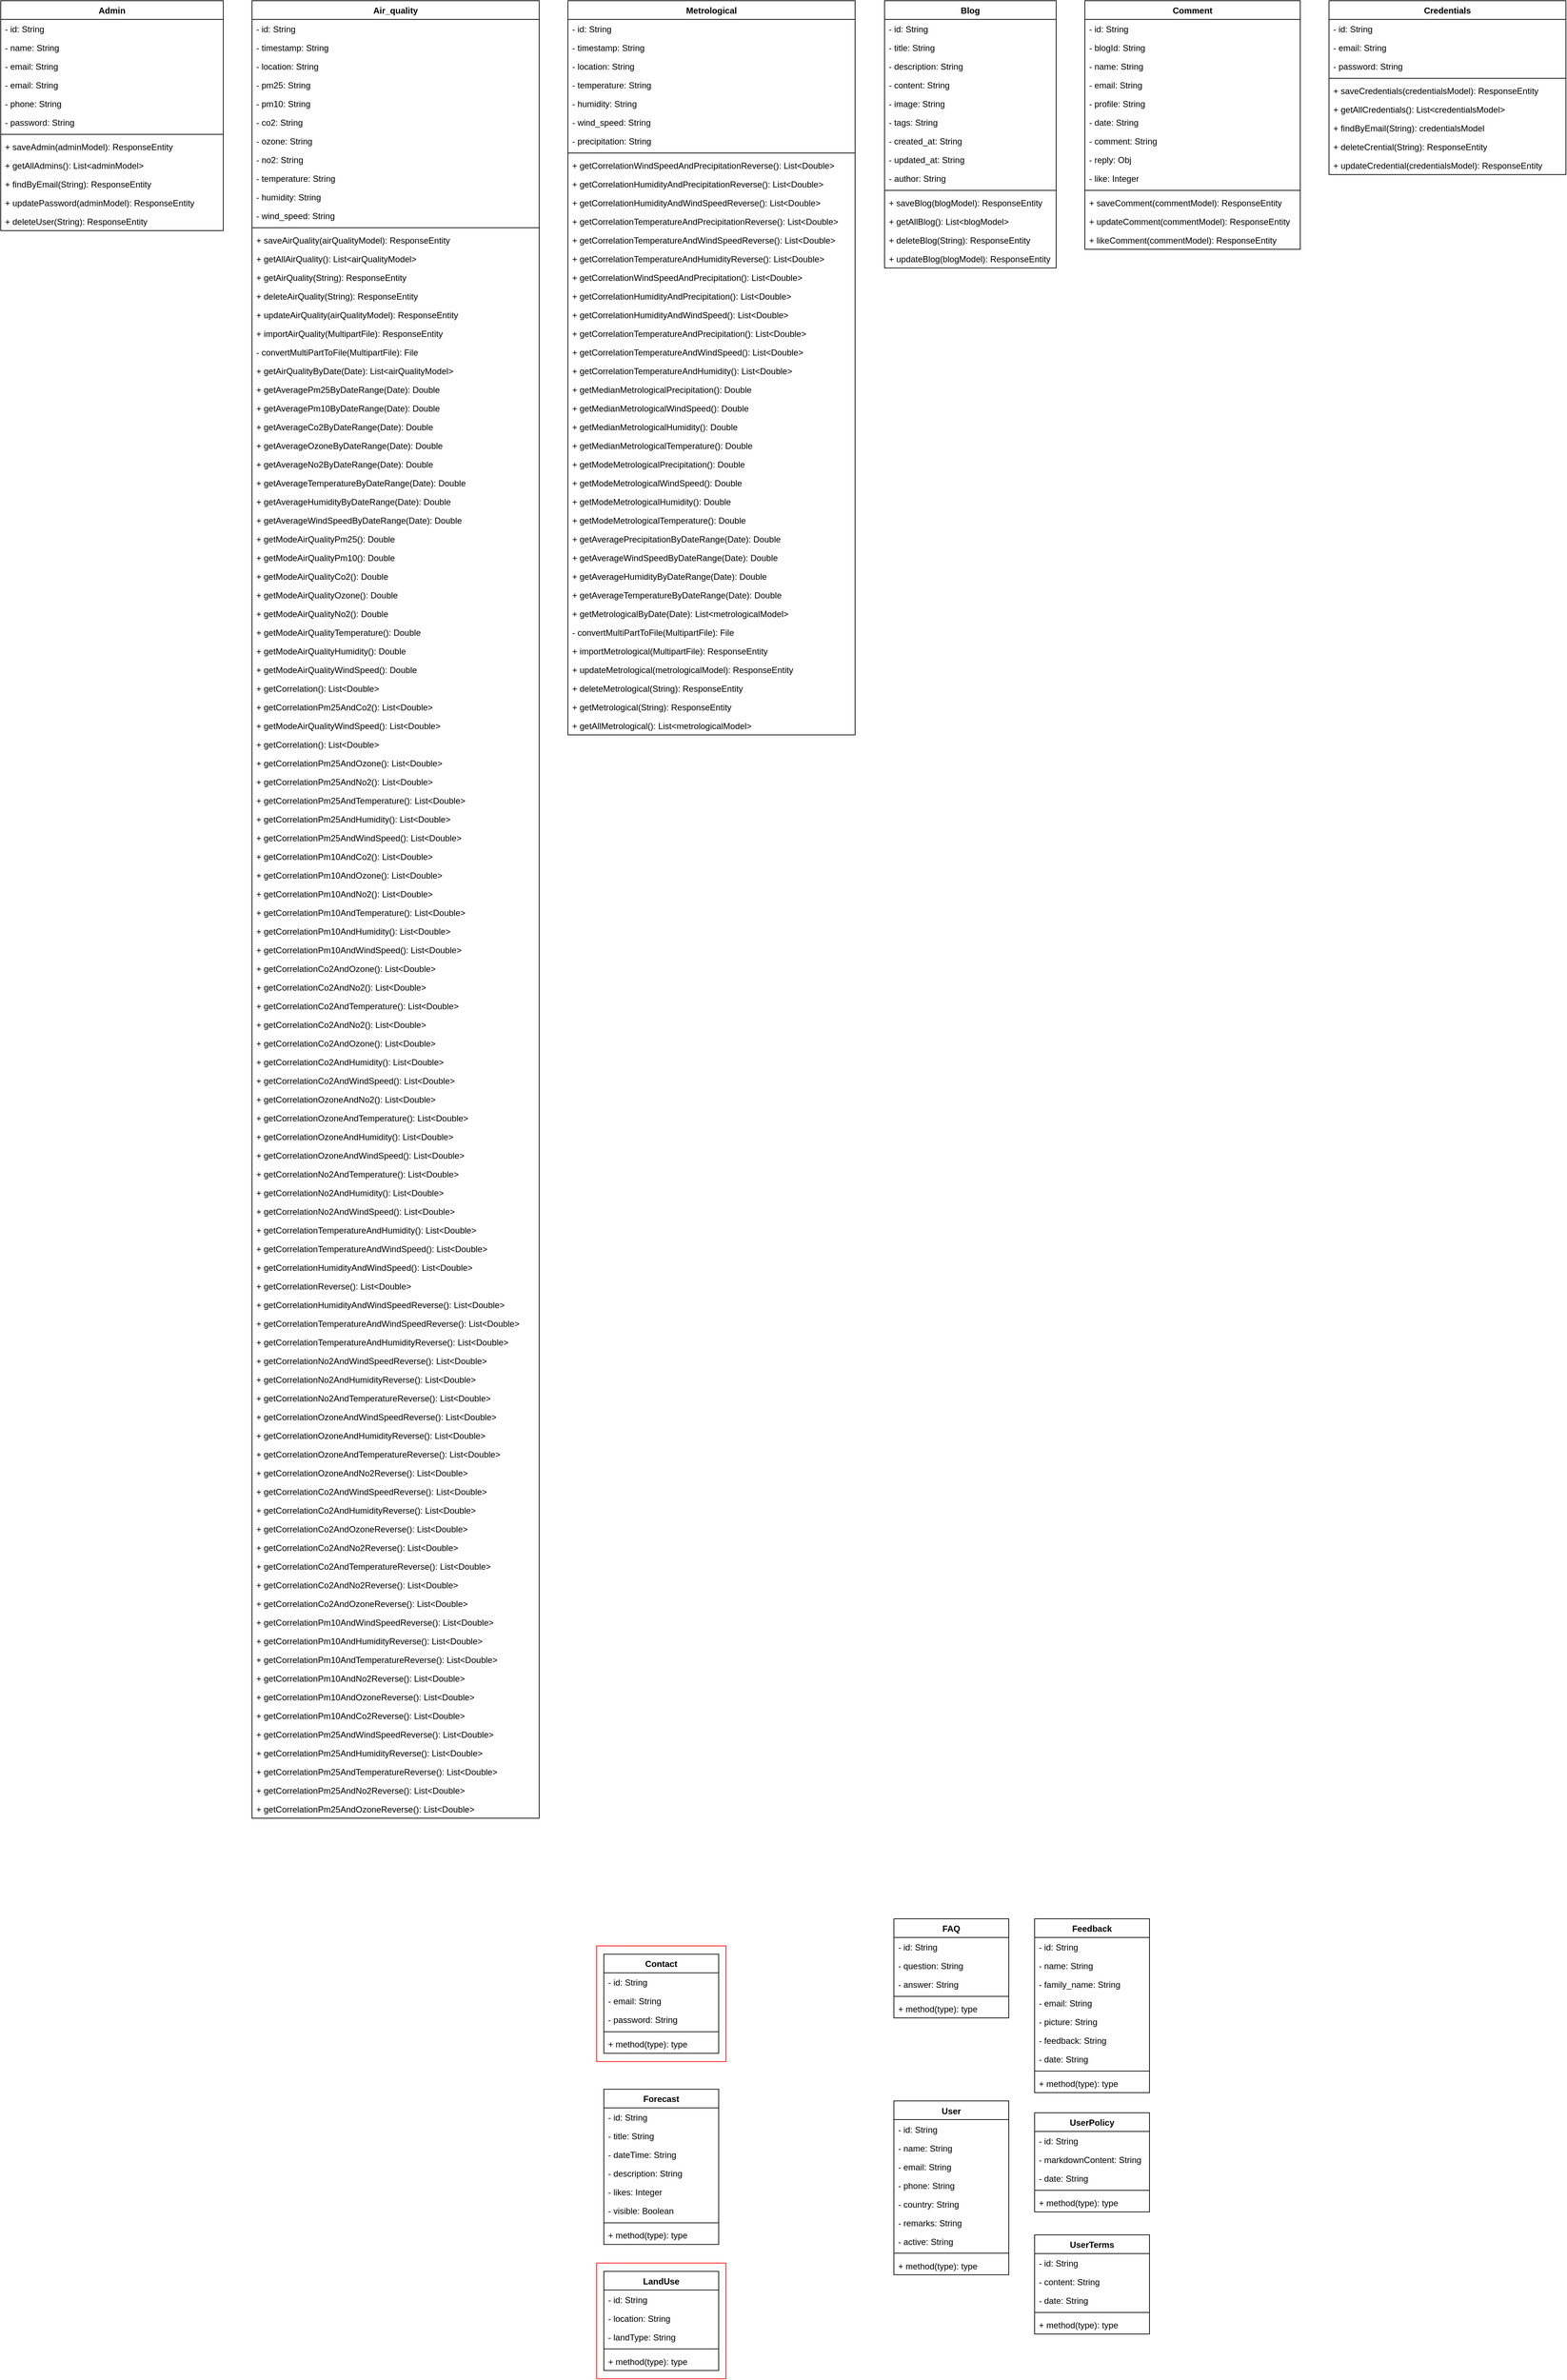 <mxfile version="24.2.5" type="github">
  <diagram name="Page-1" id="tklO7xK3QUPXGctvpzQr">
    <mxGraphModel dx="935" dy="494" grid="1" gridSize="10" guides="1" tooltips="1" connect="1" arrows="1" fold="1" page="1" pageScale="1" pageWidth="827" pageHeight="1169" math="0" shadow="0">
      <root>
        <mxCell id="0" />
        <mxCell id="1" parent="0" />
        <mxCell id="FDrHorXSiLE-RwHZ9RLK-64" value="" style="rounded=0;whiteSpace=wrap;html=1;fillColor=none;strokeColor=#FF0000;" parent="1" vertex="1">
          <mxGeometry x="840" y="2717.75" width="180" height="161" as="geometry" />
        </mxCell>
        <mxCell id="FDrHorXSiLE-RwHZ9RLK-5" value="Admin" style="swimlane;fontStyle=1;align=center;verticalAlign=top;childLayout=stackLayout;horizontal=1;startSize=26;horizontalStack=0;resizeParent=1;resizeParentMax=0;resizeLast=0;collapsible=1;marginBottom=0;whiteSpace=wrap;html=1;" parent="1" vertex="1">
          <mxGeometry x="10" y="10" width="310" height="320" as="geometry">
            <mxRectangle x="10" y="10" width="70" height="30" as="alternateBounds" />
          </mxGeometry>
        </mxCell>
        <mxCell id="FDrHorXSiLE-RwHZ9RLK-6" value="- id: String" style="text;strokeColor=none;fillColor=none;align=left;verticalAlign=top;spacingLeft=4;spacingRight=4;overflow=hidden;rotatable=0;points=[[0,0.5],[1,0.5]];portConstraint=eastwest;whiteSpace=wrap;html=1;" parent="FDrHorXSiLE-RwHZ9RLK-5" vertex="1">
          <mxGeometry y="26" width="310" height="26" as="geometry" />
        </mxCell>
        <mxCell id="FDrHorXSiLE-RwHZ9RLK-11" value="- name: String" style="text;strokeColor=none;fillColor=none;align=left;verticalAlign=top;spacingLeft=4;spacingRight=4;overflow=hidden;rotatable=0;points=[[0,0.5],[1,0.5]];portConstraint=eastwest;whiteSpace=wrap;html=1;" parent="FDrHorXSiLE-RwHZ9RLK-5" vertex="1">
          <mxGeometry y="52" width="310" height="26" as="geometry" />
        </mxCell>
        <mxCell id="FDrHorXSiLE-RwHZ9RLK-133" value="- email: String" style="text;strokeColor=none;fillColor=none;align=left;verticalAlign=top;spacingLeft=4;spacingRight=4;overflow=hidden;rotatable=0;points=[[0,0.5],[1,0.5]];portConstraint=eastwest;whiteSpace=wrap;html=1;" parent="FDrHorXSiLE-RwHZ9RLK-5" vertex="1">
          <mxGeometry y="78" width="310" height="26" as="geometry" />
        </mxCell>
        <mxCell id="FDrHorXSiLE-RwHZ9RLK-12" value="- email: String" style="text;strokeColor=none;fillColor=none;align=left;verticalAlign=top;spacingLeft=4;spacingRight=4;overflow=hidden;rotatable=0;points=[[0,0.5],[1,0.5]];portConstraint=eastwest;whiteSpace=wrap;html=1;" parent="FDrHorXSiLE-RwHZ9RLK-5" vertex="1">
          <mxGeometry y="104" width="310" height="26" as="geometry" />
        </mxCell>
        <mxCell id="FDrHorXSiLE-RwHZ9RLK-10" value="- phone: String" style="text;strokeColor=none;fillColor=none;align=left;verticalAlign=top;spacingLeft=4;spacingRight=4;overflow=hidden;rotatable=0;points=[[0,0.5],[1,0.5]];portConstraint=eastwest;whiteSpace=wrap;html=1;" parent="FDrHorXSiLE-RwHZ9RLK-5" vertex="1">
          <mxGeometry y="130" width="310" height="26" as="geometry" />
        </mxCell>
        <mxCell id="FDrHorXSiLE-RwHZ9RLK-9" value="- password: String" style="text;strokeColor=none;fillColor=none;align=left;verticalAlign=top;spacingLeft=4;spacingRight=4;overflow=hidden;rotatable=0;points=[[0,0.5],[1,0.5]];portConstraint=eastwest;whiteSpace=wrap;html=1;" parent="FDrHorXSiLE-RwHZ9RLK-5" vertex="1">
          <mxGeometry y="156" width="310" height="26" as="geometry" />
        </mxCell>
        <mxCell id="FDrHorXSiLE-RwHZ9RLK-7" value="" style="line;strokeWidth=1;fillColor=none;align=left;verticalAlign=middle;spacingTop=-1;spacingLeft=3;spacingRight=3;rotatable=0;labelPosition=right;points=[];portConstraint=eastwest;strokeColor=inherit;" parent="FDrHorXSiLE-RwHZ9RLK-5" vertex="1">
          <mxGeometry y="182" width="310" height="8" as="geometry" />
        </mxCell>
        <mxCell id="FDrHorXSiLE-RwHZ9RLK-8" value="+ saveAdmin(adminModel): ResponseEntity" style="text;strokeColor=none;fillColor=none;align=left;verticalAlign=top;spacingLeft=4;spacingRight=4;overflow=hidden;rotatable=0;points=[[0,0.5],[1,0.5]];portConstraint=eastwest;whiteSpace=wrap;html=1;" parent="FDrHorXSiLE-RwHZ9RLK-5" vertex="1">
          <mxGeometry y="190" width="310" height="26" as="geometry" />
        </mxCell>
        <mxCell id="FDrHorXSiLE-RwHZ9RLK-129" value="+ getAllAdmins(): List&amp;lt;adminModel&amp;gt;" style="text;strokeColor=none;fillColor=none;align=left;verticalAlign=top;spacingLeft=4;spacingRight=4;overflow=hidden;rotatable=0;points=[[0,0.5],[1,0.5]];portConstraint=eastwest;whiteSpace=wrap;html=1;" parent="FDrHorXSiLE-RwHZ9RLK-5" vertex="1">
          <mxGeometry y="216" width="310" height="26" as="geometry" />
        </mxCell>
        <mxCell id="FDrHorXSiLE-RwHZ9RLK-131" value="+ findByEmail(String): ResponseEntity" style="text;strokeColor=none;fillColor=none;align=left;verticalAlign=top;spacingLeft=4;spacingRight=4;overflow=hidden;rotatable=0;points=[[0,0.5],[1,0.5]];portConstraint=eastwest;whiteSpace=wrap;html=1;" parent="FDrHorXSiLE-RwHZ9RLK-5" vertex="1">
          <mxGeometry y="242" width="310" height="26" as="geometry" />
        </mxCell>
        <mxCell id="FDrHorXSiLE-RwHZ9RLK-132" value="+ updatePassword(adminModel): ResponseEntity" style="text;strokeColor=none;fillColor=none;align=left;verticalAlign=top;spacingLeft=4;spacingRight=4;overflow=hidden;rotatable=0;points=[[0,0.5],[1,0.5]];portConstraint=eastwest;whiteSpace=wrap;html=1;" parent="FDrHorXSiLE-RwHZ9RLK-5" vertex="1">
          <mxGeometry y="268" width="310" height="26" as="geometry" />
        </mxCell>
        <mxCell id="FDrHorXSiLE-RwHZ9RLK-130" value="+ deleteUser(String): ResponseEntity" style="text;strokeColor=none;fillColor=none;align=left;verticalAlign=top;spacingLeft=4;spacingRight=4;overflow=hidden;rotatable=0;points=[[0,0.5],[1,0.5]];portConstraint=eastwest;whiteSpace=wrap;html=1;" parent="FDrHorXSiLE-RwHZ9RLK-5" vertex="1">
          <mxGeometry y="294" width="310" height="26" as="geometry" />
        </mxCell>
        <mxCell id="FDrHorXSiLE-RwHZ9RLK-13" value="Air_quality" style="swimlane;fontStyle=1;align=center;verticalAlign=top;childLayout=stackLayout;horizontal=1;startSize=26;horizontalStack=0;resizeParent=1;resizeParentMax=0;resizeLast=0;collapsible=1;marginBottom=0;whiteSpace=wrap;html=1;" parent="1" vertex="1">
          <mxGeometry x="360" y="10" width="400" height="2530" as="geometry" />
        </mxCell>
        <mxCell id="FDrHorXSiLE-RwHZ9RLK-14" value="- id: String" style="text;strokeColor=none;fillColor=none;align=left;verticalAlign=top;spacingLeft=4;spacingRight=4;overflow=hidden;rotatable=0;points=[[0,0.5],[1,0.5]];portConstraint=eastwest;whiteSpace=wrap;html=1;" parent="FDrHorXSiLE-RwHZ9RLK-13" vertex="1">
          <mxGeometry y="26" width="400" height="26" as="geometry" />
        </mxCell>
        <mxCell id="FDrHorXSiLE-RwHZ9RLK-15" value="- timestamp: String" style="text;strokeColor=none;fillColor=none;align=left;verticalAlign=top;spacingLeft=4;spacingRight=4;overflow=hidden;rotatable=0;points=[[0,0.5],[1,0.5]];portConstraint=eastwest;whiteSpace=wrap;html=1;" parent="FDrHorXSiLE-RwHZ9RLK-13" vertex="1">
          <mxGeometry y="52" width="400" height="26" as="geometry" />
        </mxCell>
        <mxCell id="FDrHorXSiLE-RwHZ9RLK-21" value="- location: String" style="text;strokeColor=none;fillColor=none;align=left;verticalAlign=top;spacingLeft=4;spacingRight=4;overflow=hidden;rotatable=0;points=[[0,0.5],[1,0.5]];portConstraint=eastwest;whiteSpace=wrap;html=1;" parent="FDrHorXSiLE-RwHZ9RLK-13" vertex="1">
          <mxGeometry y="78" width="400" height="26" as="geometry" />
        </mxCell>
        <mxCell id="FDrHorXSiLE-RwHZ9RLK-25" value="- pm25: String" style="text;strokeColor=none;fillColor=none;align=left;verticalAlign=top;spacingLeft=4;spacingRight=4;overflow=hidden;rotatable=0;points=[[0,0.5],[1,0.5]];portConstraint=eastwest;whiteSpace=wrap;html=1;" parent="FDrHorXSiLE-RwHZ9RLK-13" vertex="1">
          <mxGeometry y="104" width="400" height="26" as="geometry" />
        </mxCell>
        <mxCell id="FDrHorXSiLE-RwHZ9RLK-24" value="- pm10: String" style="text;strokeColor=none;fillColor=none;align=left;verticalAlign=top;spacingLeft=4;spacingRight=4;overflow=hidden;rotatable=0;points=[[0,0.5],[1,0.5]];portConstraint=eastwest;whiteSpace=wrap;html=1;" parent="FDrHorXSiLE-RwHZ9RLK-13" vertex="1">
          <mxGeometry y="130" width="400" height="26" as="geometry" />
        </mxCell>
        <mxCell id="FDrHorXSiLE-RwHZ9RLK-23" value="- co2: String" style="text;strokeColor=none;fillColor=none;align=left;verticalAlign=top;spacingLeft=4;spacingRight=4;overflow=hidden;rotatable=0;points=[[0,0.5],[1,0.5]];portConstraint=eastwest;whiteSpace=wrap;html=1;" parent="FDrHorXSiLE-RwHZ9RLK-13" vertex="1">
          <mxGeometry y="156" width="400" height="26" as="geometry" />
        </mxCell>
        <mxCell id="FDrHorXSiLE-RwHZ9RLK-22" value="- ozone: String" style="text;strokeColor=none;fillColor=none;align=left;verticalAlign=top;spacingLeft=4;spacingRight=4;overflow=hidden;rotatable=0;points=[[0,0.5],[1,0.5]];portConstraint=eastwest;whiteSpace=wrap;html=1;" parent="FDrHorXSiLE-RwHZ9RLK-13" vertex="1">
          <mxGeometry y="182" width="400" height="26" as="geometry" />
        </mxCell>
        <mxCell id="FDrHorXSiLE-RwHZ9RLK-16" value="- no2: String" style="text;strokeColor=none;fillColor=none;align=left;verticalAlign=top;spacingLeft=4;spacingRight=4;overflow=hidden;rotatable=0;points=[[0,0.5],[1,0.5]];portConstraint=eastwest;whiteSpace=wrap;html=1;" parent="FDrHorXSiLE-RwHZ9RLK-13" vertex="1">
          <mxGeometry y="208" width="400" height="26" as="geometry" />
        </mxCell>
        <mxCell id="FDrHorXSiLE-RwHZ9RLK-17" value="- temperature: String" style="text;strokeColor=none;fillColor=none;align=left;verticalAlign=top;spacingLeft=4;spacingRight=4;overflow=hidden;rotatable=0;points=[[0,0.5],[1,0.5]];portConstraint=eastwest;whiteSpace=wrap;html=1;" parent="FDrHorXSiLE-RwHZ9RLK-13" vertex="1">
          <mxGeometry y="234" width="400" height="26" as="geometry" />
        </mxCell>
        <mxCell id="FDrHorXSiLE-RwHZ9RLK-26" value="- humidity: String" style="text;strokeColor=none;fillColor=none;align=left;verticalAlign=top;spacingLeft=4;spacingRight=4;overflow=hidden;rotatable=0;points=[[0,0.5],[1,0.5]];portConstraint=eastwest;whiteSpace=wrap;html=1;" parent="FDrHorXSiLE-RwHZ9RLK-13" vertex="1">
          <mxGeometry y="260" width="400" height="26" as="geometry" />
        </mxCell>
        <mxCell id="FDrHorXSiLE-RwHZ9RLK-18" value="- wind_speed: String" style="text;strokeColor=none;fillColor=none;align=left;verticalAlign=top;spacingLeft=4;spacingRight=4;overflow=hidden;rotatable=0;points=[[0,0.5],[1,0.5]];portConstraint=eastwest;whiteSpace=wrap;html=1;" parent="FDrHorXSiLE-RwHZ9RLK-13" vertex="1">
          <mxGeometry y="286" width="400" height="26" as="geometry" />
        </mxCell>
        <mxCell id="FDrHorXSiLE-RwHZ9RLK-19" value="" style="line;strokeWidth=1;fillColor=none;align=left;verticalAlign=middle;spacingTop=-1;spacingLeft=3;spacingRight=3;rotatable=0;labelPosition=right;points=[];portConstraint=eastwest;strokeColor=inherit;" parent="FDrHorXSiLE-RwHZ9RLK-13" vertex="1">
          <mxGeometry y="312" width="400" height="8" as="geometry" />
        </mxCell>
        <mxCell id="FDrHorXSiLE-RwHZ9RLK-134" value="+ saveAirQuality(airQualityModel): ResponseEntity" style="text;strokeColor=none;fillColor=none;align=left;verticalAlign=top;spacingLeft=4;spacingRight=4;overflow=hidden;rotatable=0;points=[[0,0.5],[1,0.5]];portConstraint=eastwest;whiteSpace=wrap;html=1;" parent="FDrHorXSiLE-RwHZ9RLK-13" vertex="1">
          <mxGeometry y="320" width="400" height="26" as="geometry" />
        </mxCell>
        <mxCell id="FDrHorXSiLE-RwHZ9RLK-136" value="+ getAllAirQuality(): List&amp;lt;airQualityModel&amp;gt;" style="text;strokeColor=none;fillColor=none;align=left;verticalAlign=top;spacingLeft=4;spacingRight=4;overflow=hidden;rotatable=0;points=[[0,0.5],[1,0.5]];portConstraint=eastwest;whiteSpace=wrap;html=1;" parent="FDrHorXSiLE-RwHZ9RLK-13" vertex="1">
          <mxGeometry y="346" width="400" height="26" as="geometry" />
        </mxCell>
        <mxCell id="FDrHorXSiLE-RwHZ9RLK-138" value="+ getAirQuality(String): ResponseEntity" style="text;strokeColor=none;fillColor=none;align=left;verticalAlign=top;spacingLeft=4;spacingRight=4;overflow=hidden;rotatable=0;points=[[0,0.5],[1,0.5]];portConstraint=eastwest;whiteSpace=wrap;html=1;" parent="FDrHorXSiLE-RwHZ9RLK-13" vertex="1">
          <mxGeometry y="372" width="400" height="26" as="geometry" />
        </mxCell>
        <mxCell id="FDrHorXSiLE-RwHZ9RLK-140" value="+ deleteAirQuality(String): ResponseEntity" style="text;strokeColor=none;fillColor=none;align=left;verticalAlign=top;spacingLeft=4;spacingRight=4;overflow=hidden;rotatable=0;points=[[0,0.5],[1,0.5]];portConstraint=eastwest;whiteSpace=wrap;html=1;" parent="FDrHorXSiLE-RwHZ9RLK-13" vertex="1">
          <mxGeometry y="398" width="400" height="26" as="geometry" />
        </mxCell>
        <mxCell id="FDrHorXSiLE-RwHZ9RLK-145" value="+ updateAirQuality(airQualityModel): ResponseEntity" style="text;strokeColor=none;fillColor=none;align=left;verticalAlign=top;spacingLeft=4;spacingRight=4;overflow=hidden;rotatable=0;points=[[0,0.5],[1,0.5]];portConstraint=eastwest;whiteSpace=wrap;html=1;" parent="FDrHorXSiLE-RwHZ9RLK-13" vertex="1">
          <mxGeometry y="424" width="400" height="26" as="geometry" />
        </mxCell>
        <mxCell id="FDrHorXSiLE-RwHZ9RLK-147" value="+ importAirQuality(MultipartFile): ResponseEntity" style="text;strokeColor=none;fillColor=none;align=left;verticalAlign=top;spacingLeft=4;spacingRight=4;overflow=hidden;rotatable=0;points=[[0,0.5],[1,0.5]];portConstraint=eastwest;whiteSpace=wrap;html=1;" parent="FDrHorXSiLE-RwHZ9RLK-13" vertex="1">
          <mxGeometry y="450" width="400" height="26" as="geometry" />
        </mxCell>
        <mxCell id="FDrHorXSiLE-RwHZ9RLK-148" value="- convertMultiPartToFile(MultipartFile): File" style="text;strokeColor=none;fillColor=none;align=left;verticalAlign=top;spacingLeft=4;spacingRight=4;overflow=hidden;rotatable=0;points=[[0,0.5],[1,0.5]];portConstraint=eastwest;whiteSpace=wrap;html=1;" parent="FDrHorXSiLE-RwHZ9RLK-13" vertex="1">
          <mxGeometry y="476" width="400" height="26" as="geometry" />
        </mxCell>
        <mxCell id="FDrHorXSiLE-RwHZ9RLK-151" value="+ getAirQualityByDate(Date): List&amp;lt;airQualityModel&amp;gt;" style="text;strokeColor=none;fillColor=none;align=left;verticalAlign=top;spacingLeft=4;spacingRight=4;overflow=hidden;rotatable=0;points=[[0,0.5],[1,0.5]];portConstraint=eastwest;whiteSpace=wrap;html=1;" parent="FDrHorXSiLE-RwHZ9RLK-13" vertex="1">
          <mxGeometry y="502" width="400" height="26" as="geometry" />
        </mxCell>
        <mxCell id="FDrHorXSiLE-RwHZ9RLK-160" value="+ getAveragePm25ByDateRange(Date): Double" style="text;strokeColor=none;fillColor=none;align=left;verticalAlign=top;spacingLeft=4;spacingRight=4;overflow=hidden;rotatable=0;points=[[0,0.5],[1,0.5]];portConstraint=eastwest;whiteSpace=wrap;html=1;" parent="FDrHorXSiLE-RwHZ9RLK-13" vertex="1">
          <mxGeometry y="528" width="400" height="26" as="geometry" />
        </mxCell>
        <mxCell id="FDrHorXSiLE-RwHZ9RLK-168" value="+ getAveragePm10ByDateRange(Date): Double" style="text;strokeColor=none;fillColor=none;align=left;verticalAlign=top;spacingLeft=4;spacingRight=4;overflow=hidden;rotatable=0;points=[[0,0.5],[1,0.5]];portConstraint=eastwest;whiteSpace=wrap;html=1;" parent="FDrHorXSiLE-RwHZ9RLK-13" vertex="1">
          <mxGeometry y="554" width="400" height="26" as="geometry" />
        </mxCell>
        <mxCell id="FDrHorXSiLE-RwHZ9RLK-172" value="+ getAverageCo2ByDateRange(Date): Double" style="text;strokeColor=none;fillColor=none;align=left;verticalAlign=top;spacingLeft=4;spacingRight=4;overflow=hidden;rotatable=0;points=[[0,0.5],[1,0.5]];portConstraint=eastwest;whiteSpace=wrap;html=1;" parent="FDrHorXSiLE-RwHZ9RLK-13" vertex="1">
          <mxGeometry y="580" width="400" height="26" as="geometry" />
        </mxCell>
        <mxCell id="FDrHorXSiLE-RwHZ9RLK-174" value="+ getAverageOzoneByDateRange(Date): Double" style="text;strokeColor=none;fillColor=none;align=left;verticalAlign=top;spacingLeft=4;spacingRight=4;overflow=hidden;rotatable=0;points=[[0,0.5],[1,0.5]];portConstraint=eastwest;whiteSpace=wrap;html=1;" parent="FDrHorXSiLE-RwHZ9RLK-13" vertex="1">
          <mxGeometry y="606" width="400" height="26" as="geometry" />
        </mxCell>
        <mxCell id="FDrHorXSiLE-RwHZ9RLK-173" value="+ getAverageNo2ByDateRange(Date): Double" style="text;strokeColor=none;fillColor=none;align=left;verticalAlign=top;spacingLeft=4;spacingRight=4;overflow=hidden;rotatable=0;points=[[0,0.5],[1,0.5]];portConstraint=eastwest;whiteSpace=wrap;html=1;" parent="FDrHorXSiLE-RwHZ9RLK-13" vertex="1">
          <mxGeometry y="632" width="400" height="26" as="geometry" />
        </mxCell>
        <mxCell id="FDrHorXSiLE-RwHZ9RLK-171" value="+ getAverageTemperatureByDateRange(Date): Double" style="text;strokeColor=none;fillColor=none;align=left;verticalAlign=top;spacingLeft=4;spacingRight=4;overflow=hidden;rotatable=0;points=[[0,0.5],[1,0.5]];portConstraint=eastwest;whiteSpace=wrap;html=1;" parent="FDrHorXSiLE-RwHZ9RLK-13" vertex="1">
          <mxGeometry y="658" width="400" height="26" as="geometry" />
        </mxCell>
        <mxCell id="FDrHorXSiLE-RwHZ9RLK-170" value="+ getAverageHumidityByDateRange(Date): Double" style="text;strokeColor=none;fillColor=none;align=left;verticalAlign=top;spacingLeft=4;spacingRight=4;overflow=hidden;rotatable=0;points=[[0,0.5],[1,0.5]];portConstraint=eastwest;whiteSpace=wrap;html=1;" parent="FDrHorXSiLE-RwHZ9RLK-13" vertex="1">
          <mxGeometry y="684" width="400" height="26" as="geometry" />
        </mxCell>
        <mxCell id="FDrHorXSiLE-RwHZ9RLK-169" value="+ getAverageWindSpeedByDateRange(Date): Double" style="text;strokeColor=none;fillColor=none;align=left;verticalAlign=top;spacingLeft=4;spacingRight=4;overflow=hidden;rotatable=0;points=[[0,0.5],[1,0.5]];portConstraint=eastwest;whiteSpace=wrap;html=1;" parent="FDrHorXSiLE-RwHZ9RLK-13" vertex="1">
          <mxGeometry y="710" width="400" height="26" as="geometry" />
        </mxCell>
        <mxCell id="FDrHorXSiLE-RwHZ9RLK-175" value="+ getModeAirQualityPm25(): Double" style="text;strokeColor=none;fillColor=none;align=left;verticalAlign=top;spacingLeft=4;spacingRight=4;overflow=hidden;rotatable=0;points=[[0,0.5],[1,0.5]];portConstraint=eastwest;whiteSpace=wrap;html=1;" parent="FDrHorXSiLE-RwHZ9RLK-13" vertex="1">
          <mxGeometry y="736" width="400" height="26" as="geometry" />
        </mxCell>
        <mxCell id="FDrHorXSiLE-RwHZ9RLK-178" value="+ getModeAirQualityPm10(): Double" style="text;strokeColor=none;fillColor=none;align=left;verticalAlign=top;spacingLeft=4;spacingRight=4;overflow=hidden;rotatable=0;points=[[0,0.5],[1,0.5]];portConstraint=eastwest;whiteSpace=wrap;html=1;" parent="FDrHorXSiLE-RwHZ9RLK-13" vertex="1">
          <mxGeometry y="762" width="400" height="26" as="geometry" />
        </mxCell>
        <mxCell id="FDrHorXSiLE-RwHZ9RLK-176" value="+ getModeAirQualityCo2(): Double" style="text;strokeColor=none;fillColor=none;align=left;verticalAlign=top;spacingLeft=4;spacingRight=4;overflow=hidden;rotatable=0;points=[[0,0.5],[1,0.5]];portConstraint=eastwest;whiteSpace=wrap;html=1;" parent="FDrHorXSiLE-RwHZ9RLK-13" vertex="1">
          <mxGeometry y="788" width="400" height="26" as="geometry" />
        </mxCell>
        <mxCell id="FDrHorXSiLE-RwHZ9RLK-180" value="+ getModeAirQualityOzone(): Double" style="text;strokeColor=none;fillColor=none;align=left;verticalAlign=top;spacingLeft=4;spacingRight=4;overflow=hidden;rotatable=0;points=[[0,0.5],[1,0.5]];portConstraint=eastwest;whiteSpace=wrap;html=1;" parent="FDrHorXSiLE-RwHZ9RLK-13" vertex="1">
          <mxGeometry y="814" width="400" height="26" as="geometry" />
        </mxCell>
        <mxCell id="FDrHorXSiLE-RwHZ9RLK-182" value="+ getModeAirQualityNo2(): Double" style="text;strokeColor=none;fillColor=none;align=left;verticalAlign=top;spacingLeft=4;spacingRight=4;overflow=hidden;rotatable=0;points=[[0,0.5],[1,0.5]];portConstraint=eastwest;whiteSpace=wrap;html=1;" parent="FDrHorXSiLE-RwHZ9RLK-13" vertex="1">
          <mxGeometry y="840" width="400" height="26" as="geometry" />
        </mxCell>
        <mxCell id="FDrHorXSiLE-RwHZ9RLK-181" value="+ getModeAirQualityTemperature(): Double" style="text;strokeColor=none;fillColor=none;align=left;verticalAlign=top;spacingLeft=4;spacingRight=4;overflow=hidden;rotatable=0;points=[[0,0.5],[1,0.5]];portConstraint=eastwest;whiteSpace=wrap;html=1;" parent="FDrHorXSiLE-RwHZ9RLK-13" vertex="1">
          <mxGeometry y="866" width="400" height="26" as="geometry" />
        </mxCell>
        <mxCell id="FDrHorXSiLE-RwHZ9RLK-179" value="+ getModeAirQualityHumidity(): Double" style="text;strokeColor=none;fillColor=none;align=left;verticalAlign=top;spacingLeft=4;spacingRight=4;overflow=hidden;rotatable=0;points=[[0,0.5],[1,0.5]];portConstraint=eastwest;whiteSpace=wrap;html=1;" parent="FDrHorXSiLE-RwHZ9RLK-13" vertex="1">
          <mxGeometry y="892" width="400" height="26" as="geometry" />
        </mxCell>
        <mxCell id="FDrHorXSiLE-RwHZ9RLK-177" value="+ getModeAirQualityWindSpeed(): Double" style="text;strokeColor=none;fillColor=none;align=left;verticalAlign=top;spacingLeft=4;spacingRight=4;overflow=hidden;rotatable=0;points=[[0,0.5],[1,0.5]];portConstraint=eastwest;whiteSpace=wrap;html=1;" parent="FDrHorXSiLE-RwHZ9RLK-13" vertex="1">
          <mxGeometry y="918" width="400" height="26" as="geometry" />
        </mxCell>
        <mxCell id="FDrHorXSiLE-RwHZ9RLK-183" value="+ getCorrelation(): List&amp;lt;Double&amp;gt;" style="text;strokeColor=none;fillColor=none;align=left;verticalAlign=top;spacingLeft=4;spacingRight=4;overflow=hidden;rotatable=0;points=[[0,0.5],[1,0.5]];portConstraint=eastwest;whiteSpace=wrap;html=1;" parent="FDrHorXSiLE-RwHZ9RLK-13" vertex="1">
          <mxGeometry y="944" width="400" height="26" as="geometry" />
        </mxCell>
        <mxCell id="FDrHorXSiLE-RwHZ9RLK-185" value="+ getCorrelationPm25AndCo2(): List&amp;lt;Double&amp;gt;" style="text;strokeColor=none;fillColor=none;align=left;verticalAlign=top;spacingLeft=4;spacingRight=4;overflow=hidden;rotatable=0;points=[[0,0.5],[1,0.5]];portConstraint=eastwest;whiteSpace=wrap;html=1;" parent="FDrHorXSiLE-RwHZ9RLK-13" vertex="1">
          <mxGeometry y="970" width="400" height="26" as="geometry" />
        </mxCell>
        <mxCell id="FDrHorXSiLE-RwHZ9RLK-187" value="+ getModeAirQualityWindSpeed(): List&amp;lt;Double&amp;gt;" style="text;strokeColor=none;fillColor=none;align=left;verticalAlign=top;spacingLeft=4;spacingRight=4;overflow=hidden;rotatable=0;points=[[0,0.5],[1,0.5]];portConstraint=eastwest;whiteSpace=wrap;html=1;" parent="FDrHorXSiLE-RwHZ9RLK-13" vertex="1">
          <mxGeometry y="996" width="400" height="26" as="geometry" />
        </mxCell>
        <mxCell id="FDrHorXSiLE-RwHZ9RLK-190" value="+ getCorrelation(): List&amp;lt;Double&amp;gt;" style="text;strokeColor=none;fillColor=none;align=left;verticalAlign=top;spacingLeft=4;spacingRight=4;overflow=hidden;rotatable=0;points=[[0,0.5],[1,0.5]];portConstraint=eastwest;whiteSpace=wrap;html=1;" parent="FDrHorXSiLE-RwHZ9RLK-13" vertex="1">
          <mxGeometry y="1022" width="400" height="26" as="geometry" />
        </mxCell>
        <mxCell id="FDrHorXSiLE-RwHZ9RLK-189" value="+ getCorrelationPm25AndOzone(): List&amp;lt;Double&amp;gt;" style="text;strokeColor=none;fillColor=none;align=left;verticalAlign=top;spacingLeft=4;spacingRight=4;overflow=hidden;rotatable=0;points=[[0,0.5],[1,0.5]];portConstraint=eastwest;whiteSpace=wrap;html=1;" parent="FDrHorXSiLE-RwHZ9RLK-13" vertex="1">
          <mxGeometry y="1048" width="400" height="26" as="geometry" />
        </mxCell>
        <mxCell id="FDrHorXSiLE-RwHZ9RLK-191" value="+ getCorrelationPm25AndNo2(): List&amp;lt;Double&amp;gt;" style="text;strokeColor=none;fillColor=none;align=left;verticalAlign=top;spacingLeft=4;spacingRight=4;overflow=hidden;rotatable=0;points=[[0,0.5],[1,0.5]];portConstraint=eastwest;whiteSpace=wrap;html=1;" parent="FDrHorXSiLE-RwHZ9RLK-13" vertex="1">
          <mxGeometry y="1074" width="400" height="26" as="geometry" />
        </mxCell>
        <mxCell id="FDrHorXSiLE-RwHZ9RLK-188" value="+ getCorrelationPm25AndTemperature(): List&amp;lt;Double&amp;gt;" style="text;strokeColor=none;fillColor=none;align=left;verticalAlign=top;spacingLeft=4;spacingRight=4;overflow=hidden;rotatable=0;points=[[0,0.5],[1,0.5]];portConstraint=eastwest;whiteSpace=wrap;html=1;" parent="FDrHorXSiLE-RwHZ9RLK-13" vertex="1">
          <mxGeometry y="1100" width="400" height="26" as="geometry" />
        </mxCell>
        <mxCell id="FDrHorXSiLE-RwHZ9RLK-186" value="+ getCorrelationPm25AndHumidity(): List&amp;lt;Double&amp;gt;" style="text;strokeColor=none;fillColor=none;align=left;verticalAlign=top;spacingLeft=4;spacingRight=4;overflow=hidden;rotatable=0;points=[[0,0.5],[1,0.5]];portConstraint=eastwest;whiteSpace=wrap;html=1;" parent="FDrHorXSiLE-RwHZ9RLK-13" vertex="1">
          <mxGeometry y="1126" width="400" height="26" as="geometry" />
        </mxCell>
        <mxCell id="FDrHorXSiLE-RwHZ9RLK-184" value="+ getCorrelationPm25AndWindSpeed(): List&amp;lt;Double&amp;gt;" style="text;strokeColor=none;fillColor=none;align=left;verticalAlign=top;spacingLeft=4;spacingRight=4;overflow=hidden;rotatable=0;points=[[0,0.5],[1,0.5]];portConstraint=eastwest;whiteSpace=wrap;html=1;" parent="FDrHorXSiLE-RwHZ9RLK-13" vertex="1">
          <mxGeometry y="1152" width="400" height="26" as="geometry" />
        </mxCell>
        <mxCell id="FDrHorXSiLE-RwHZ9RLK-192" value="+ getCorrelationPm10AndCo2(): List&amp;lt;Double&amp;gt;" style="text;strokeColor=none;fillColor=none;align=left;verticalAlign=top;spacingLeft=4;spacingRight=4;overflow=hidden;rotatable=0;points=[[0,0.5],[1,0.5]];portConstraint=eastwest;whiteSpace=wrap;html=1;" parent="FDrHorXSiLE-RwHZ9RLK-13" vertex="1">
          <mxGeometry y="1178" width="400" height="26" as="geometry" />
        </mxCell>
        <mxCell id="FDrHorXSiLE-RwHZ9RLK-199" value="+ getCorrelationPm10AndOzone(): List&amp;lt;Double&amp;gt;" style="text;strokeColor=none;fillColor=none;align=left;verticalAlign=top;spacingLeft=4;spacingRight=4;overflow=hidden;rotatable=0;points=[[0,0.5],[1,0.5]];portConstraint=eastwest;whiteSpace=wrap;html=1;" parent="FDrHorXSiLE-RwHZ9RLK-13" vertex="1">
          <mxGeometry y="1204" width="400" height="26" as="geometry" />
        </mxCell>
        <mxCell id="FDrHorXSiLE-RwHZ9RLK-198" value="+ getCorrelationPm10AndNo2(): List&amp;lt;Double&amp;gt;" style="text;strokeColor=none;fillColor=none;align=left;verticalAlign=top;spacingLeft=4;spacingRight=4;overflow=hidden;rotatable=0;points=[[0,0.5],[1,0.5]];portConstraint=eastwest;whiteSpace=wrap;html=1;" parent="FDrHorXSiLE-RwHZ9RLK-13" vertex="1">
          <mxGeometry y="1230" width="400" height="26" as="geometry" />
        </mxCell>
        <mxCell id="FDrHorXSiLE-RwHZ9RLK-197" value="+ getCorrelationPm10AndTemperature(): List&amp;lt;Double&amp;gt;" style="text;strokeColor=none;fillColor=none;align=left;verticalAlign=top;spacingLeft=4;spacingRight=4;overflow=hidden;rotatable=0;points=[[0,0.5],[1,0.5]];portConstraint=eastwest;whiteSpace=wrap;html=1;" parent="FDrHorXSiLE-RwHZ9RLK-13" vertex="1">
          <mxGeometry y="1256" width="400" height="26" as="geometry" />
        </mxCell>
        <mxCell id="FDrHorXSiLE-RwHZ9RLK-196" value="+ getCorrelationPm10AndHumidity(): List&amp;lt;Double&amp;gt;" style="text;strokeColor=none;fillColor=none;align=left;verticalAlign=top;spacingLeft=4;spacingRight=4;overflow=hidden;rotatable=0;points=[[0,0.5],[1,0.5]];portConstraint=eastwest;whiteSpace=wrap;html=1;" parent="FDrHorXSiLE-RwHZ9RLK-13" vertex="1">
          <mxGeometry y="1282" width="400" height="26" as="geometry" />
        </mxCell>
        <mxCell id="FDrHorXSiLE-RwHZ9RLK-195" value="+ getCorrelationPm10AndWindSpeed(): List&amp;lt;Double&amp;gt;" style="text;strokeColor=none;fillColor=none;align=left;verticalAlign=top;spacingLeft=4;spacingRight=4;overflow=hidden;rotatable=0;points=[[0,0.5],[1,0.5]];portConstraint=eastwest;whiteSpace=wrap;html=1;" parent="FDrHorXSiLE-RwHZ9RLK-13" vertex="1">
          <mxGeometry y="1308" width="400" height="26" as="geometry" />
        </mxCell>
        <mxCell id="FDrHorXSiLE-RwHZ9RLK-194" value="+ getCorrelationCo2AndOzone(): List&amp;lt;Double&amp;gt;" style="text;strokeColor=none;fillColor=none;align=left;verticalAlign=top;spacingLeft=4;spacingRight=4;overflow=hidden;rotatable=0;points=[[0,0.5],[1,0.5]];portConstraint=eastwest;whiteSpace=wrap;html=1;" parent="FDrHorXSiLE-RwHZ9RLK-13" vertex="1">
          <mxGeometry y="1334" width="400" height="26" as="geometry" />
        </mxCell>
        <mxCell id="FDrHorXSiLE-RwHZ9RLK-193" value="+ getCorrelationCo2AndNo2(): List&amp;lt;Double&amp;gt;" style="text;strokeColor=none;fillColor=none;align=left;verticalAlign=top;spacingLeft=4;spacingRight=4;overflow=hidden;rotatable=0;points=[[0,0.5],[1,0.5]];portConstraint=eastwest;whiteSpace=wrap;html=1;" parent="FDrHorXSiLE-RwHZ9RLK-13" vertex="1">
          <mxGeometry y="1360" width="400" height="26" as="geometry" />
        </mxCell>
        <mxCell id="FDrHorXSiLE-RwHZ9RLK-200" value="+ getCorrelationCo2AndTemperature(): List&amp;lt;Double&amp;gt;" style="text;strokeColor=none;fillColor=none;align=left;verticalAlign=top;spacingLeft=4;spacingRight=4;overflow=hidden;rotatable=0;points=[[0,0.5],[1,0.5]];portConstraint=eastwest;whiteSpace=wrap;html=1;" parent="FDrHorXSiLE-RwHZ9RLK-13" vertex="1">
          <mxGeometry y="1386" width="400" height="26" as="geometry" />
        </mxCell>
        <mxCell id="FDrHorXSiLE-RwHZ9RLK-213" value="+ getCorrelationCo2AndNo2(): List&amp;lt;Double&amp;gt;" style="text;strokeColor=none;fillColor=none;align=left;verticalAlign=top;spacingLeft=4;spacingRight=4;overflow=hidden;rotatable=0;points=[[0,0.5],[1,0.5]];portConstraint=eastwest;whiteSpace=wrap;html=1;" parent="FDrHorXSiLE-RwHZ9RLK-13" vertex="1">
          <mxGeometry y="1412" width="400" height="26" as="geometry" />
        </mxCell>
        <mxCell id="FDrHorXSiLE-RwHZ9RLK-212" value="+ getCorrelationCo2AndOzone(): List&amp;lt;Double&amp;gt;" style="text;strokeColor=none;fillColor=none;align=left;verticalAlign=top;spacingLeft=4;spacingRight=4;overflow=hidden;rotatable=0;points=[[0,0.5],[1,0.5]];portConstraint=eastwest;whiteSpace=wrap;html=1;" parent="FDrHorXSiLE-RwHZ9RLK-13" vertex="1">
          <mxGeometry y="1438" width="400" height="26" as="geometry" />
        </mxCell>
        <mxCell id="FDrHorXSiLE-RwHZ9RLK-211" value="+ getCorrelationCo2AndHumidity(): List&amp;lt;Double&amp;gt;" style="text;strokeColor=none;fillColor=none;align=left;verticalAlign=top;spacingLeft=4;spacingRight=4;overflow=hidden;rotatable=0;points=[[0,0.5],[1,0.5]];portConstraint=eastwest;whiteSpace=wrap;html=1;" parent="FDrHorXSiLE-RwHZ9RLK-13" vertex="1">
          <mxGeometry y="1464" width="400" height="26" as="geometry" />
        </mxCell>
        <mxCell id="FDrHorXSiLE-RwHZ9RLK-210" value="+ getCorrelationCo2AndWindSpeed(): List&amp;lt;Double&amp;gt;" style="text;strokeColor=none;fillColor=none;align=left;verticalAlign=top;spacingLeft=4;spacingRight=4;overflow=hidden;rotatable=0;points=[[0,0.5],[1,0.5]];portConstraint=eastwest;whiteSpace=wrap;html=1;" parent="FDrHorXSiLE-RwHZ9RLK-13" vertex="1">
          <mxGeometry y="1490" width="400" height="26" as="geometry" />
        </mxCell>
        <mxCell id="FDrHorXSiLE-RwHZ9RLK-209" value="+ getCorrelationOzoneAndNo2(): List&amp;lt;Double&amp;gt;" style="text;strokeColor=none;fillColor=none;align=left;verticalAlign=top;spacingLeft=4;spacingRight=4;overflow=hidden;rotatable=0;points=[[0,0.5],[1,0.5]];portConstraint=eastwest;whiteSpace=wrap;html=1;" parent="FDrHorXSiLE-RwHZ9RLK-13" vertex="1">
          <mxGeometry y="1516" width="400" height="26" as="geometry" />
        </mxCell>
        <mxCell id="FDrHorXSiLE-RwHZ9RLK-208" value="+ getCorrelationOzoneAndTemperature(): List&amp;lt;Double&amp;gt;" style="text;strokeColor=none;fillColor=none;align=left;verticalAlign=top;spacingLeft=4;spacingRight=4;overflow=hidden;rotatable=0;points=[[0,0.5],[1,0.5]];portConstraint=eastwest;whiteSpace=wrap;html=1;" parent="FDrHorXSiLE-RwHZ9RLK-13" vertex="1">
          <mxGeometry y="1542" width="400" height="26" as="geometry" />
        </mxCell>
        <mxCell id="FDrHorXSiLE-RwHZ9RLK-207" value="+ getCorrelationOzoneAndHumidity(): List&amp;lt;Double&amp;gt;" style="text;strokeColor=none;fillColor=none;align=left;verticalAlign=top;spacingLeft=4;spacingRight=4;overflow=hidden;rotatable=0;points=[[0,0.5],[1,0.5]];portConstraint=eastwest;whiteSpace=wrap;html=1;" parent="FDrHorXSiLE-RwHZ9RLK-13" vertex="1">
          <mxGeometry y="1568" width="400" height="26" as="geometry" />
        </mxCell>
        <mxCell id="FDrHorXSiLE-RwHZ9RLK-206" value="+ getCorrelationOzoneAndWindSpeed(): List&amp;lt;Double&amp;gt;" style="text;strokeColor=none;fillColor=none;align=left;verticalAlign=top;spacingLeft=4;spacingRight=4;overflow=hidden;rotatable=0;points=[[0,0.5],[1,0.5]];portConstraint=eastwest;whiteSpace=wrap;html=1;" parent="FDrHorXSiLE-RwHZ9RLK-13" vertex="1">
          <mxGeometry y="1594" width="400" height="26" as="geometry" />
        </mxCell>
        <mxCell id="FDrHorXSiLE-RwHZ9RLK-205" value="+ getCorrelationNo2AndTemperature(): List&amp;lt;Double&amp;gt;" style="text;strokeColor=none;fillColor=none;align=left;verticalAlign=top;spacingLeft=4;spacingRight=4;overflow=hidden;rotatable=0;points=[[0,0.5],[1,0.5]];portConstraint=eastwest;whiteSpace=wrap;html=1;" parent="FDrHorXSiLE-RwHZ9RLK-13" vertex="1">
          <mxGeometry y="1620" width="400" height="26" as="geometry" />
        </mxCell>
        <mxCell id="FDrHorXSiLE-RwHZ9RLK-204" value="+ getCorrelationNo2AndHumidity(): List&amp;lt;Double&amp;gt;" style="text;strokeColor=none;fillColor=none;align=left;verticalAlign=top;spacingLeft=4;spacingRight=4;overflow=hidden;rotatable=0;points=[[0,0.5],[1,0.5]];portConstraint=eastwest;whiteSpace=wrap;html=1;" parent="FDrHorXSiLE-RwHZ9RLK-13" vertex="1">
          <mxGeometry y="1646" width="400" height="26" as="geometry" />
        </mxCell>
        <mxCell id="FDrHorXSiLE-RwHZ9RLK-203" value="+ getCorrelationNo2AndWindSpeed(): List&amp;lt;Double&amp;gt;" style="text;strokeColor=none;fillColor=none;align=left;verticalAlign=top;spacingLeft=4;spacingRight=4;overflow=hidden;rotatable=0;points=[[0,0.5],[1,0.5]];portConstraint=eastwest;whiteSpace=wrap;html=1;" parent="FDrHorXSiLE-RwHZ9RLK-13" vertex="1">
          <mxGeometry y="1672" width="400" height="26" as="geometry" />
        </mxCell>
        <mxCell id="FDrHorXSiLE-RwHZ9RLK-202" value="+ getCorrelationTemperatureAndHumidity(): List&amp;lt;Double&amp;gt;" style="text;strokeColor=none;fillColor=none;align=left;verticalAlign=top;spacingLeft=4;spacingRight=4;overflow=hidden;rotatable=0;points=[[0,0.5],[1,0.5]];portConstraint=eastwest;whiteSpace=wrap;html=1;" parent="FDrHorXSiLE-RwHZ9RLK-13" vertex="1">
          <mxGeometry y="1698" width="400" height="26" as="geometry" />
        </mxCell>
        <mxCell id="FDrHorXSiLE-RwHZ9RLK-201" value="+ getCorrelationTemperatureAndWindSpeed(): List&amp;lt;Double&amp;gt;" style="text;strokeColor=none;fillColor=none;align=left;verticalAlign=top;spacingLeft=4;spacingRight=4;overflow=hidden;rotatable=0;points=[[0,0.5],[1,0.5]];portConstraint=eastwest;whiteSpace=wrap;html=1;" parent="FDrHorXSiLE-RwHZ9RLK-13" vertex="1">
          <mxGeometry y="1724" width="400" height="26" as="geometry" />
        </mxCell>
        <mxCell id="FDrHorXSiLE-RwHZ9RLK-214" value="+ getCorrelationHumidityAndWindSpeed(): List&amp;lt;Double&amp;gt;" style="text;strokeColor=none;fillColor=none;align=left;verticalAlign=top;spacingLeft=4;spacingRight=4;overflow=hidden;rotatable=0;points=[[0,0.5],[1,0.5]];portConstraint=eastwest;whiteSpace=wrap;html=1;" parent="FDrHorXSiLE-RwHZ9RLK-13" vertex="1">
          <mxGeometry y="1750" width="400" height="26" as="geometry" />
        </mxCell>
        <mxCell id="FDrHorXSiLE-RwHZ9RLK-247" value="+ getCorrelationReverse(): List&amp;lt;Double&amp;gt;" style="text;strokeColor=none;fillColor=none;align=left;verticalAlign=top;spacingLeft=4;spacingRight=4;overflow=hidden;rotatable=0;points=[[0,0.5],[1,0.5]];portConstraint=eastwest;whiteSpace=wrap;html=1;" parent="FDrHorXSiLE-RwHZ9RLK-13" vertex="1">
          <mxGeometry y="1776" width="400" height="26" as="geometry" />
        </mxCell>
        <mxCell id="FDrHorXSiLE-RwHZ9RLK-275" value="+ getCorrelationHumidityAndWindSpeedReverse(): List&amp;lt;Double&amp;gt;" style="text;strokeColor=none;fillColor=none;align=left;verticalAlign=top;spacingLeft=4;spacingRight=4;overflow=hidden;rotatable=0;points=[[0,0.5],[1,0.5]];portConstraint=eastwest;whiteSpace=wrap;html=1;" parent="FDrHorXSiLE-RwHZ9RLK-13" vertex="1">
          <mxGeometry y="1802" width="400" height="26" as="geometry" />
        </mxCell>
        <mxCell id="FDrHorXSiLE-RwHZ9RLK-274" value="+ getCorrelationTemperatureAndWindSpeedReverse(): List&amp;lt;Double&amp;gt;" style="text;strokeColor=none;fillColor=none;align=left;verticalAlign=top;spacingLeft=4;spacingRight=4;overflow=hidden;rotatable=0;points=[[0,0.5],[1,0.5]];portConstraint=eastwest;whiteSpace=wrap;html=1;" parent="FDrHorXSiLE-RwHZ9RLK-13" vertex="1">
          <mxGeometry y="1828" width="400" height="26" as="geometry" />
        </mxCell>
        <mxCell id="FDrHorXSiLE-RwHZ9RLK-273" value="+ getCorrelationTemperatureAndHumidityReverse(): List&amp;lt;Double&amp;gt;" style="text;strokeColor=none;fillColor=none;align=left;verticalAlign=top;spacingLeft=4;spacingRight=4;overflow=hidden;rotatable=0;points=[[0,0.5],[1,0.5]];portConstraint=eastwest;whiteSpace=wrap;html=1;" parent="FDrHorXSiLE-RwHZ9RLK-13" vertex="1">
          <mxGeometry y="1854" width="400" height="26" as="geometry" />
        </mxCell>
        <mxCell id="FDrHorXSiLE-RwHZ9RLK-272" value="+ getCorrelationNo2AndWindSpeedReverse(): List&amp;lt;Double&amp;gt;" style="text;strokeColor=none;fillColor=none;align=left;verticalAlign=top;spacingLeft=4;spacingRight=4;overflow=hidden;rotatable=0;points=[[0,0.5],[1,0.5]];portConstraint=eastwest;whiteSpace=wrap;html=1;" parent="FDrHorXSiLE-RwHZ9RLK-13" vertex="1">
          <mxGeometry y="1880" width="400" height="26" as="geometry" />
        </mxCell>
        <mxCell id="FDrHorXSiLE-RwHZ9RLK-271" value="+ getCorrelationNo2AndHumidityReverse(): List&amp;lt;Double&amp;gt;" style="text;strokeColor=none;fillColor=none;align=left;verticalAlign=top;spacingLeft=4;spacingRight=4;overflow=hidden;rotatable=0;points=[[0,0.5],[1,0.5]];portConstraint=eastwest;whiteSpace=wrap;html=1;" parent="FDrHorXSiLE-RwHZ9RLK-13" vertex="1">
          <mxGeometry y="1906" width="400" height="26" as="geometry" />
        </mxCell>
        <mxCell id="FDrHorXSiLE-RwHZ9RLK-270" value="+ getCorrelationNo2AndTemperatureReverse(): List&amp;lt;Double&amp;gt;" style="text;strokeColor=none;fillColor=none;align=left;verticalAlign=top;spacingLeft=4;spacingRight=4;overflow=hidden;rotatable=0;points=[[0,0.5],[1,0.5]];portConstraint=eastwest;whiteSpace=wrap;html=1;" parent="FDrHorXSiLE-RwHZ9RLK-13" vertex="1">
          <mxGeometry y="1932" width="400" height="26" as="geometry" />
        </mxCell>
        <mxCell id="FDrHorXSiLE-RwHZ9RLK-269" value="+ getCorrelationOzoneAndWindSpeedReverse(): List&amp;lt;Double&amp;gt;" style="text;strokeColor=none;fillColor=none;align=left;verticalAlign=top;spacingLeft=4;spacingRight=4;overflow=hidden;rotatable=0;points=[[0,0.5],[1,0.5]];portConstraint=eastwest;whiteSpace=wrap;html=1;" parent="FDrHorXSiLE-RwHZ9RLK-13" vertex="1">
          <mxGeometry y="1958" width="400" height="26" as="geometry" />
        </mxCell>
        <mxCell id="FDrHorXSiLE-RwHZ9RLK-268" value="+ getCorrelationOzoneAndHumidityReverse(): List&amp;lt;Double&amp;gt;" style="text;strokeColor=none;fillColor=none;align=left;verticalAlign=top;spacingLeft=4;spacingRight=4;overflow=hidden;rotatable=0;points=[[0,0.5],[1,0.5]];portConstraint=eastwest;whiteSpace=wrap;html=1;" parent="FDrHorXSiLE-RwHZ9RLK-13" vertex="1">
          <mxGeometry y="1984" width="400" height="26" as="geometry" />
        </mxCell>
        <mxCell id="FDrHorXSiLE-RwHZ9RLK-267" value="+ getCorrelationOzoneAndTemperatureReverse(): List&amp;lt;Double&amp;gt;" style="text;strokeColor=none;fillColor=none;align=left;verticalAlign=top;spacingLeft=4;spacingRight=4;overflow=hidden;rotatable=0;points=[[0,0.5],[1,0.5]];portConstraint=eastwest;whiteSpace=wrap;html=1;" parent="FDrHorXSiLE-RwHZ9RLK-13" vertex="1">
          <mxGeometry y="2010" width="400" height="26" as="geometry" />
        </mxCell>
        <mxCell id="FDrHorXSiLE-RwHZ9RLK-266" value="+ getCorrelationOzoneAndNo2Reverse(): List&amp;lt;Double&amp;gt;" style="text;strokeColor=none;fillColor=none;align=left;verticalAlign=top;spacingLeft=4;spacingRight=4;overflow=hidden;rotatable=0;points=[[0,0.5],[1,0.5]];portConstraint=eastwest;whiteSpace=wrap;html=1;" parent="FDrHorXSiLE-RwHZ9RLK-13" vertex="1">
          <mxGeometry y="2036" width="400" height="26" as="geometry" />
        </mxCell>
        <mxCell id="FDrHorXSiLE-RwHZ9RLK-265" value="+ getCorrelationCo2AndWindSpeedReverse(): List&amp;lt;Double&amp;gt;" style="text;strokeColor=none;fillColor=none;align=left;verticalAlign=top;spacingLeft=4;spacingRight=4;overflow=hidden;rotatable=0;points=[[0,0.5],[1,0.5]];portConstraint=eastwest;whiteSpace=wrap;html=1;" parent="FDrHorXSiLE-RwHZ9RLK-13" vertex="1">
          <mxGeometry y="2062" width="400" height="26" as="geometry" />
        </mxCell>
        <mxCell id="FDrHorXSiLE-RwHZ9RLK-264" value="+ getCorrelationCo2AndHumidityReverse(): List&amp;lt;Double&amp;gt;" style="text;strokeColor=none;fillColor=none;align=left;verticalAlign=top;spacingLeft=4;spacingRight=4;overflow=hidden;rotatable=0;points=[[0,0.5],[1,0.5]];portConstraint=eastwest;whiteSpace=wrap;html=1;" parent="FDrHorXSiLE-RwHZ9RLK-13" vertex="1">
          <mxGeometry y="2088" width="400" height="26" as="geometry" />
        </mxCell>
        <mxCell id="FDrHorXSiLE-RwHZ9RLK-263" value="+ getCorrelationCo2AndOzoneReverse(): List&amp;lt;Double&amp;gt;" style="text;strokeColor=none;fillColor=none;align=left;verticalAlign=top;spacingLeft=4;spacingRight=4;overflow=hidden;rotatable=0;points=[[0,0.5],[1,0.5]];portConstraint=eastwest;whiteSpace=wrap;html=1;" parent="FDrHorXSiLE-RwHZ9RLK-13" vertex="1">
          <mxGeometry y="2114" width="400" height="26" as="geometry" />
        </mxCell>
        <mxCell id="FDrHorXSiLE-RwHZ9RLK-262" value="+ getCorrelationCo2AndNo2Reverse(): List&amp;lt;Double&amp;gt;" style="text;strokeColor=none;fillColor=none;align=left;verticalAlign=top;spacingLeft=4;spacingRight=4;overflow=hidden;rotatable=0;points=[[0,0.5],[1,0.5]];portConstraint=eastwest;whiteSpace=wrap;html=1;" parent="FDrHorXSiLE-RwHZ9RLK-13" vertex="1">
          <mxGeometry y="2140" width="400" height="26" as="geometry" />
        </mxCell>
        <mxCell id="FDrHorXSiLE-RwHZ9RLK-261" value="+ getCorrelationCo2AndTemperatureReverse(): List&amp;lt;Double&amp;gt;" style="text;strokeColor=none;fillColor=none;align=left;verticalAlign=top;spacingLeft=4;spacingRight=4;overflow=hidden;rotatable=0;points=[[0,0.5],[1,0.5]];portConstraint=eastwest;whiteSpace=wrap;html=1;" parent="FDrHorXSiLE-RwHZ9RLK-13" vertex="1">
          <mxGeometry y="2166" width="400" height="26" as="geometry" />
        </mxCell>
        <mxCell id="FDrHorXSiLE-RwHZ9RLK-260" value="+ getCorrelationCo2AndNo2Reverse(): List&amp;lt;Double&amp;gt;" style="text;strokeColor=none;fillColor=none;align=left;verticalAlign=top;spacingLeft=4;spacingRight=4;overflow=hidden;rotatable=0;points=[[0,0.5],[1,0.5]];portConstraint=eastwest;whiteSpace=wrap;html=1;" parent="FDrHorXSiLE-RwHZ9RLK-13" vertex="1">
          <mxGeometry y="2192" width="400" height="26" as="geometry" />
        </mxCell>
        <mxCell id="FDrHorXSiLE-RwHZ9RLK-259" value="+ getCorrelationCo2AndOzoneReverse(): List&amp;lt;Double&amp;gt;" style="text;strokeColor=none;fillColor=none;align=left;verticalAlign=top;spacingLeft=4;spacingRight=4;overflow=hidden;rotatable=0;points=[[0,0.5],[1,0.5]];portConstraint=eastwest;whiteSpace=wrap;html=1;" parent="FDrHorXSiLE-RwHZ9RLK-13" vertex="1">
          <mxGeometry y="2218" width="400" height="26" as="geometry" />
        </mxCell>
        <mxCell id="FDrHorXSiLE-RwHZ9RLK-258" value="+ getCorrelationPm10AndWindSpeedReverse(): List&amp;lt;Double&amp;gt;" style="text;strokeColor=none;fillColor=none;align=left;verticalAlign=top;spacingLeft=4;spacingRight=4;overflow=hidden;rotatable=0;points=[[0,0.5],[1,0.5]];portConstraint=eastwest;whiteSpace=wrap;html=1;" parent="FDrHorXSiLE-RwHZ9RLK-13" vertex="1">
          <mxGeometry y="2244" width="400" height="26" as="geometry" />
        </mxCell>
        <mxCell id="FDrHorXSiLE-RwHZ9RLK-257" value="+ getCorrelationPm10AndHumidityReverse(): List&amp;lt;Double&amp;gt;" style="text;strokeColor=none;fillColor=none;align=left;verticalAlign=top;spacingLeft=4;spacingRight=4;overflow=hidden;rotatable=0;points=[[0,0.5],[1,0.5]];portConstraint=eastwest;whiteSpace=wrap;html=1;" parent="FDrHorXSiLE-RwHZ9RLK-13" vertex="1">
          <mxGeometry y="2270" width="400" height="26" as="geometry" />
        </mxCell>
        <mxCell id="FDrHorXSiLE-RwHZ9RLK-256" value="+ getCorrelationPm10AndTemperatureReverse(): List&amp;lt;Double&amp;gt;" style="text;strokeColor=none;fillColor=none;align=left;verticalAlign=top;spacingLeft=4;spacingRight=4;overflow=hidden;rotatable=0;points=[[0,0.5],[1,0.5]];portConstraint=eastwest;whiteSpace=wrap;html=1;" parent="FDrHorXSiLE-RwHZ9RLK-13" vertex="1">
          <mxGeometry y="2296" width="400" height="26" as="geometry" />
        </mxCell>
        <mxCell id="FDrHorXSiLE-RwHZ9RLK-255" value="+ getCorrelationPm10AndNo2Reverse(): List&amp;lt;Double&amp;gt;" style="text;strokeColor=none;fillColor=none;align=left;verticalAlign=top;spacingLeft=4;spacingRight=4;overflow=hidden;rotatable=0;points=[[0,0.5],[1,0.5]];portConstraint=eastwest;whiteSpace=wrap;html=1;" parent="FDrHorXSiLE-RwHZ9RLK-13" vertex="1">
          <mxGeometry y="2322" width="400" height="26" as="geometry" />
        </mxCell>
        <mxCell id="FDrHorXSiLE-RwHZ9RLK-254" value="+ getCorrelationPm10AndOzoneReverse(): List&amp;lt;Double&amp;gt;" style="text;strokeColor=none;fillColor=none;align=left;verticalAlign=top;spacingLeft=4;spacingRight=4;overflow=hidden;rotatable=0;points=[[0,0.5],[1,0.5]];portConstraint=eastwest;whiteSpace=wrap;html=1;" parent="FDrHorXSiLE-RwHZ9RLK-13" vertex="1">
          <mxGeometry y="2348" width="400" height="26" as="geometry" />
        </mxCell>
        <mxCell id="FDrHorXSiLE-RwHZ9RLK-253" value="+ getCorrelationPm10AndCo2Reverse(): List&amp;lt;Double&amp;gt;" style="text;strokeColor=none;fillColor=none;align=left;verticalAlign=top;spacingLeft=4;spacingRight=4;overflow=hidden;rotatable=0;points=[[0,0.5],[1,0.5]];portConstraint=eastwest;whiteSpace=wrap;html=1;" parent="FDrHorXSiLE-RwHZ9RLK-13" vertex="1">
          <mxGeometry y="2374" width="400" height="26" as="geometry" />
        </mxCell>
        <mxCell id="FDrHorXSiLE-RwHZ9RLK-252" value="+ getCorrelationPm25AndWindSpeedReverse(): List&amp;lt;Double&amp;gt;" style="text;strokeColor=none;fillColor=none;align=left;verticalAlign=top;spacingLeft=4;spacingRight=4;overflow=hidden;rotatable=0;points=[[0,0.5],[1,0.5]];portConstraint=eastwest;whiteSpace=wrap;html=1;" parent="FDrHorXSiLE-RwHZ9RLK-13" vertex="1">
          <mxGeometry y="2400" width="400" height="26" as="geometry" />
        </mxCell>
        <mxCell id="FDrHorXSiLE-RwHZ9RLK-251" value="+ getCorrelationPm25AndHumidityReverse(): List&amp;lt;Double&amp;gt;" style="text;strokeColor=none;fillColor=none;align=left;verticalAlign=top;spacingLeft=4;spacingRight=4;overflow=hidden;rotatable=0;points=[[0,0.5],[1,0.5]];portConstraint=eastwest;whiteSpace=wrap;html=1;" parent="FDrHorXSiLE-RwHZ9RLK-13" vertex="1">
          <mxGeometry y="2426" width="400" height="26" as="geometry" />
        </mxCell>
        <mxCell id="FDrHorXSiLE-RwHZ9RLK-250" value="+ getCorrelationPm25AndTemperatureReverse(): List&amp;lt;Double&amp;gt;" style="text;strokeColor=none;fillColor=none;align=left;verticalAlign=top;spacingLeft=4;spacingRight=4;overflow=hidden;rotatable=0;points=[[0,0.5],[1,0.5]];portConstraint=eastwest;whiteSpace=wrap;html=1;" parent="FDrHorXSiLE-RwHZ9RLK-13" vertex="1">
          <mxGeometry y="2452" width="400" height="26" as="geometry" />
        </mxCell>
        <mxCell id="FDrHorXSiLE-RwHZ9RLK-249" value="+ getCorrelationPm25AndNo2Reverse(): List&amp;lt;Double&amp;gt;" style="text;strokeColor=none;fillColor=none;align=left;verticalAlign=top;spacingLeft=4;spacingRight=4;overflow=hidden;rotatable=0;points=[[0,0.5],[1,0.5]];portConstraint=eastwest;whiteSpace=wrap;html=1;" parent="FDrHorXSiLE-RwHZ9RLK-13" vertex="1">
          <mxGeometry y="2478" width="400" height="26" as="geometry" />
        </mxCell>
        <mxCell id="FDrHorXSiLE-RwHZ9RLK-248" value="+ getCorrelationPm25AndOzoneReverse(): List&amp;lt;Double&amp;gt;" style="text;strokeColor=none;fillColor=none;align=left;verticalAlign=top;spacingLeft=4;spacingRight=4;overflow=hidden;rotatable=0;points=[[0,0.5],[1,0.5]];portConstraint=eastwest;whiteSpace=wrap;html=1;" parent="FDrHorXSiLE-RwHZ9RLK-13" vertex="1">
          <mxGeometry y="2504" width="400" height="26" as="geometry" />
        </mxCell>
        <mxCell id="FDrHorXSiLE-RwHZ9RLK-27" value="Blog" style="swimlane;fontStyle=1;align=center;verticalAlign=top;childLayout=stackLayout;horizontal=1;startSize=26;horizontalStack=0;resizeParent=1;resizeParentMax=0;resizeLast=0;collapsible=1;marginBottom=0;whiteSpace=wrap;html=1;" parent="1" vertex="1">
          <mxGeometry x="1241" y="10" width="239" height="372" as="geometry" />
        </mxCell>
        <mxCell id="FDrHorXSiLE-RwHZ9RLK-28" value="- id: String" style="text;strokeColor=none;fillColor=none;align=left;verticalAlign=top;spacingLeft=4;spacingRight=4;overflow=hidden;rotatable=0;points=[[0,0.5],[1,0.5]];portConstraint=eastwest;whiteSpace=wrap;html=1;" parent="FDrHorXSiLE-RwHZ9RLK-27" vertex="1">
          <mxGeometry y="26" width="239" height="26" as="geometry" />
        </mxCell>
        <mxCell id="FDrHorXSiLE-RwHZ9RLK-29" value="- title: String" style="text;strokeColor=none;fillColor=none;align=left;verticalAlign=top;spacingLeft=4;spacingRight=4;overflow=hidden;rotatable=0;points=[[0,0.5],[1,0.5]];portConstraint=eastwest;whiteSpace=wrap;html=1;" parent="FDrHorXSiLE-RwHZ9RLK-27" vertex="1">
          <mxGeometry y="52" width="239" height="26" as="geometry" />
        </mxCell>
        <mxCell id="FDrHorXSiLE-RwHZ9RLK-30" value="- description: String" style="text;strokeColor=none;fillColor=none;align=left;verticalAlign=top;spacingLeft=4;spacingRight=4;overflow=hidden;rotatable=0;points=[[0,0.5],[1,0.5]];portConstraint=eastwest;whiteSpace=wrap;html=1;" parent="FDrHorXSiLE-RwHZ9RLK-27" vertex="1">
          <mxGeometry y="78" width="239" height="26" as="geometry" />
        </mxCell>
        <mxCell id="FDrHorXSiLE-RwHZ9RLK-31" value="- content: String" style="text;strokeColor=none;fillColor=none;align=left;verticalAlign=top;spacingLeft=4;spacingRight=4;overflow=hidden;rotatable=0;points=[[0,0.5],[1,0.5]];portConstraint=eastwest;whiteSpace=wrap;html=1;" parent="FDrHorXSiLE-RwHZ9RLK-27" vertex="1">
          <mxGeometry y="104" width="239" height="26" as="geometry" />
        </mxCell>
        <mxCell id="FDrHorXSiLE-RwHZ9RLK-35" value="- image: String" style="text;strokeColor=none;fillColor=none;align=left;verticalAlign=top;spacingLeft=4;spacingRight=4;overflow=hidden;rotatable=0;points=[[0,0.5],[1,0.5]];portConstraint=eastwest;whiteSpace=wrap;html=1;" parent="FDrHorXSiLE-RwHZ9RLK-27" vertex="1">
          <mxGeometry y="130" width="239" height="26" as="geometry" />
        </mxCell>
        <mxCell id="FDrHorXSiLE-RwHZ9RLK-36" value="- tags: String" style="text;strokeColor=none;fillColor=none;align=left;verticalAlign=top;spacingLeft=4;spacingRight=4;overflow=hidden;rotatable=0;points=[[0,0.5],[1,0.5]];portConstraint=eastwest;whiteSpace=wrap;html=1;" parent="FDrHorXSiLE-RwHZ9RLK-27" vertex="1">
          <mxGeometry y="156" width="239" height="26" as="geometry" />
        </mxCell>
        <mxCell id="FDrHorXSiLE-RwHZ9RLK-37" value="- created_at: String" style="text;strokeColor=none;fillColor=none;align=left;verticalAlign=top;spacingLeft=4;spacingRight=4;overflow=hidden;rotatable=0;points=[[0,0.5],[1,0.5]];portConstraint=eastwest;whiteSpace=wrap;html=1;" parent="FDrHorXSiLE-RwHZ9RLK-27" vertex="1">
          <mxGeometry y="182" width="239" height="26" as="geometry" />
        </mxCell>
        <mxCell id="FDrHorXSiLE-RwHZ9RLK-38" value="- updated_at: String" style="text;strokeColor=none;fillColor=none;align=left;verticalAlign=top;spacingLeft=4;spacingRight=4;overflow=hidden;rotatable=0;points=[[0,0.5],[1,0.5]];portConstraint=eastwest;whiteSpace=wrap;html=1;" parent="FDrHorXSiLE-RwHZ9RLK-27" vertex="1">
          <mxGeometry y="208" width="239" height="26" as="geometry" />
        </mxCell>
        <mxCell id="FDrHorXSiLE-RwHZ9RLK-32" value="- author: String" style="text;strokeColor=none;fillColor=none;align=left;verticalAlign=top;spacingLeft=4;spacingRight=4;overflow=hidden;rotatable=0;points=[[0,0.5],[1,0.5]];portConstraint=eastwest;whiteSpace=wrap;html=1;" parent="FDrHorXSiLE-RwHZ9RLK-27" vertex="1">
          <mxGeometry y="234" width="239" height="26" as="geometry" />
        </mxCell>
        <mxCell id="FDrHorXSiLE-RwHZ9RLK-33" value="" style="line;strokeWidth=1;fillColor=none;align=left;verticalAlign=middle;spacingTop=-1;spacingLeft=3;spacingRight=3;rotatable=0;labelPosition=right;points=[];portConstraint=eastwest;strokeColor=inherit;" parent="FDrHorXSiLE-RwHZ9RLK-27" vertex="1">
          <mxGeometry y="260" width="239" height="8" as="geometry" />
        </mxCell>
        <mxCell id="FDrHorXSiLE-RwHZ9RLK-34" value="+ saveBlog(blogModel): ResponseEntity" style="text;strokeColor=none;fillColor=none;align=left;verticalAlign=top;spacingLeft=4;spacingRight=4;overflow=hidden;rotatable=0;points=[[0,0.5],[1,0.5]];portConstraint=eastwest;whiteSpace=wrap;html=1;" parent="FDrHorXSiLE-RwHZ9RLK-27" vertex="1">
          <mxGeometry y="268" width="239" height="26" as="geometry" />
        </mxCell>
        <mxCell id="L4PsidqdgJCxc6JKoqgF-184" value="+ getAllBlog(): List&amp;lt;blogModel&amp;gt;" style="text;strokeColor=none;fillColor=none;align=left;verticalAlign=top;spacingLeft=4;spacingRight=4;overflow=hidden;rotatable=0;points=[[0,0.5],[1,0.5]];portConstraint=eastwest;whiteSpace=wrap;html=1;" vertex="1" parent="FDrHorXSiLE-RwHZ9RLK-27">
          <mxGeometry y="294" width="239" height="26" as="geometry" />
        </mxCell>
        <mxCell id="L4PsidqdgJCxc6JKoqgF-183" value="+ deleteBlog(String): ResponseEntity" style="text;strokeColor=none;fillColor=none;align=left;verticalAlign=top;spacingLeft=4;spacingRight=4;overflow=hidden;rotatable=0;points=[[0,0.5],[1,0.5]];portConstraint=eastwest;whiteSpace=wrap;html=1;" vertex="1" parent="FDrHorXSiLE-RwHZ9RLK-27">
          <mxGeometry y="320" width="239" height="26" as="geometry" />
        </mxCell>
        <mxCell id="L4PsidqdgJCxc6JKoqgF-185" value="+ updateBlog(blogModel): ResponseEntity" style="text;strokeColor=none;fillColor=none;align=left;verticalAlign=top;spacingLeft=4;spacingRight=4;overflow=hidden;rotatable=0;points=[[0,0.5],[1,0.5]];portConstraint=eastwest;whiteSpace=wrap;html=1;" vertex="1" parent="FDrHorXSiLE-RwHZ9RLK-27">
          <mxGeometry y="346" width="239" height="26" as="geometry" />
        </mxCell>
        <mxCell id="FDrHorXSiLE-RwHZ9RLK-39" value="Comment" style="swimlane;fontStyle=1;align=center;verticalAlign=top;childLayout=stackLayout;horizontal=1;startSize=26;horizontalStack=0;resizeParent=1;resizeParentMax=0;resizeLast=0;collapsible=1;marginBottom=0;whiteSpace=wrap;html=1;" parent="1" vertex="1">
          <mxGeometry x="1520" y="10" width="300" height="346" as="geometry" />
        </mxCell>
        <mxCell id="FDrHorXSiLE-RwHZ9RLK-40" value="- id: String" style="text;strokeColor=none;fillColor=none;align=left;verticalAlign=top;spacingLeft=4;spacingRight=4;overflow=hidden;rotatable=0;points=[[0,0.5],[1,0.5]];portConstraint=eastwest;whiteSpace=wrap;html=1;" parent="FDrHorXSiLE-RwHZ9RLK-39" vertex="1">
          <mxGeometry y="26" width="300" height="26" as="geometry" />
        </mxCell>
        <mxCell id="FDrHorXSiLE-RwHZ9RLK-41" value="- blogId: String" style="text;strokeColor=none;fillColor=none;align=left;verticalAlign=top;spacingLeft=4;spacingRight=4;overflow=hidden;rotatable=0;points=[[0,0.5],[1,0.5]];portConstraint=eastwest;whiteSpace=wrap;html=1;" parent="FDrHorXSiLE-RwHZ9RLK-39" vertex="1">
          <mxGeometry y="52" width="300" height="26" as="geometry" />
        </mxCell>
        <mxCell id="FDrHorXSiLE-RwHZ9RLK-42" value="- name: String" style="text;strokeColor=none;fillColor=none;align=left;verticalAlign=top;spacingLeft=4;spacingRight=4;overflow=hidden;rotatable=0;points=[[0,0.5],[1,0.5]];portConstraint=eastwest;whiteSpace=wrap;html=1;" parent="FDrHorXSiLE-RwHZ9RLK-39" vertex="1">
          <mxGeometry y="78" width="300" height="26" as="geometry" />
        </mxCell>
        <mxCell id="FDrHorXSiLE-RwHZ9RLK-43" value="- email: String" style="text;strokeColor=none;fillColor=none;align=left;verticalAlign=top;spacingLeft=4;spacingRight=4;overflow=hidden;rotatable=0;points=[[0,0.5],[1,0.5]];portConstraint=eastwest;whiteSpace=wrap;html=1;" parent="FDrHorXSiLE-RwHZ9RLK-39" vertex="1">
          <mxGeometry y="104" width="300" height="26" as="geometry" />
        </mxCell>
        <mxCell id="FDrHorXSiLE-RwHZ9RLK-44" value="- profile: String" style="text;strokeColor=none;fillColor=none;align=left;verticalAlign=top;spacingLeft=4;spacingRight=4;overflow=hidden;rotatable=0;points=[[0,0.5],[1,0.5]];portConstraint=eastwest;whiteSpace=wrap;html=1;" parent="FDrHorXSiLE-RwHZ9RLK-39" vertex="1">
          <mxGeometry y="130" width="300" height="26" as="geometry" />
        </mxCell>
        <mxCell id="FDrHorXSiLE-RwHZ9RLK-45" value="- date: String" style="text;strokeColor=none;fillColor=none;align=left;verticalAlign=top;spacingLeft=4;spacingRight=4;overflow=hidden;rotatable=0;points=[[0,0.5],[1,0.5]];portConstraint=eastwest;whiteSpace=wrap;html=1;" parent="FDrHorXSiLE-RwHZ9RLK-39" vertex="1">
          <mxGeometry y="156" width="300" height="26" as="geometry" />
        </mxCell>
        <mxCell id="FDrHorXSiLE-RwHZ9RLK-46" value="- comment: String" style="text;strokeColor=none;fillColor=none;align=left;verticalAlign=top;spacingLeft=4;spacingRight=4;overflow=hidden;rotatable=0;points=[[0,0.5],[1,0.5]];portConstraint=eastwest;whiteSpace=wrap;html=1;" parent="FDrHorXSiLE-RwHZ9RLK-39" vertex="1">
          <mxGeometry y="182" width="300" height="26" as="geometry" />
        </mxCell>
        <mxCell id="FDrHorXSiLE-RwHZ9RLK-47" value="- reply: Obj" style="text;strokeColor=none;fillColor=none;align=left;verticalAlign=top;spacingLeft=4;spacingRight=4;overflow=hidden;rotatable=0;points=[[0,0.5],[1,0.5]];portConstraint=eastwest;whiteSpace=wrap;html=1;" parent="FDrHorXSiLE-RwHZ9RLK-39" vertex="1">
          <mxGeometry y="208" width="300" height="26" as="geometry" />
        </mxCell>
        <mxCell id="FDrHorXSiLE-RwHZ9RLK-48" value="- like: Integer" style="text;strokeColor=none;fillColor=none;align=left;verticalAlign=top;spacingLeft=4;spacingRight=4;overflow=hidden;rotatable=0;points=[[0,0.5],[1,0.5]];portConstraint=eastwest;whiteSpace=wrap;html=1;" parent="FDrHorXSiLE-RwHZ9RLK-39" vertex="1">
          <mxGeometry y="234" width="300" height="26" as="geometry" />
        </mxCell>
        <mxCell id="FDrHorXSiLE-RwHZ9RLK-49" value="" style="line;strokeWidth=1;fillColor=none;align=left;verticalAlign=middle;spacingTop=-1;spacingLeft=3;spacingRight=3;rotatable=0;labelPosition=right;points=[];portConstraint=eastwest;strokeColor=inherit;" parent="FDrHorXSiLE-RwHZ9RLK-39" vertex="1">
          <mxGeometry y="260" width="300" height="8" as="geometry" />
        </mxCell>
        <mxCell id="FDrHorXSiLE-RwHZ9RLK-50" value="+ saveComment(commentModel): ResponseEntity" style="text;strokeColor=none;fillColor=none;align=left;verticalAlign=top;spacingLeft=4;spacingRight=4;overflow=hidden;rotatable=0;points=[[0,0.5],[1,0.5]];portConstraint=eastwest;whiteSpace=wrap;html=1;" parent="FDrHorXSiLE-RwHZ9RLK-39" vertex="1">
          <mxGeometry y="268" width="300" height="26" as="geometry" />
        </mxCell>
        <mxCell id="L4PsidqdgJCxc6JKoqgF-188" value="+ updateComment(commentModel): ResponseEntity" style="text;strokeColor=none;fillColor=none;align=left;verticalAlign=top;spacingLeft=4;spacingRight=4;overflow=hidden;rotatable=0;points=[[0,0.5],[1,0.5]];portConstraint=eastwest;whiteSpace=wrap;html=1;" vertex="1" parent="FDrHorXSiLE-RwHZ9RLK-39">
          <mxGeometry y="294" width="300" height="26" as="geometry" />
        </mxCell>
        <mxCell id="L4PsidqdgJCxc6JKoqgF-187" value="+ likeComment(commentModel): ResponseEntity" style="text;strokeColor=none;fillColor=none;align=left;verticalAlign=top;spacingLeft=4;spacingRight=4;overflow=hidden;rotatable=0;points=[[0,0.5],[1,0.5]];portConstraint=eastwest;whiteSpace=wrap;html=1;" vertex="1" parent="FDrHorXSiLE-RwHZ9RLK-39">
          <mxGeometry y="320" width="300" height="26" as="geometry" />
        </mxCell>
        <mxCell id="FDrHorXSiLE-RwHZ9RLK-51" value="Credentials" style="swimlane;fontStyle=1;align=center;verticalAlign=top;childLayout=stackLayout;horizontal=1;startSize=26;horizontalStack=0;resizeParent=1;resizeParentMax=0;resizeLast=0;collapsible=1;marginBottom=0;whiteSpace=wrap;html=1;" parent="1" vertex="1">
          <mxGeometry x="1860" y="10" width="330" height="242" as="geometry" />
        </mxCell>
        <mxCell id="FDrHorXSiLE-RwHZ9RLK-52" value="- id: String" style="text;strokeColor=none;fillColor=none;align=left;verticalAlign=top;spacingLeft=4;spacingRight=4;overflow=hidden;rotatable=0;points=[[0,0.5],[1,0.5]];portConstraint=eastwest;whiteSpace=wrap;html=1;" parent="FDrHorXSiLE-RwHZ9RLK-51" vertex="1">
          <mxGeometry y="26" width="330" height="26" as="geometry" />
        </mxCell>
        <mxCell id="FDrHorXSiLE-RwHZ9RLK-55" value="- email: String" style="text;strokeColor=none;fillColor=none;align=left;verticalAlign=top;spacingLeft=4;spacingRight=4;overflow=hidden;rotatable=0;points=[[0,0.5],[1,0.5]];portConstraint=eastwest;whiteSpace=wrap;html=1;" parent="FDrHorXSiLE-RwHZ9RLK-51" vertex="1">
          <mxGeometry y="52" width="330" height="26" as="geometry" />
        </mxCell>
        <mxCell id="FDrHorXSiLE-RwHZ9RLK-56" value="- password: String" style="text;strokeColor=none;fillColor=none;align=left;verticalAlign=top;spacingLeft=4;spacingRight=4;overflow=hidden;rotatable=0;points=[[0,0.5],[1,0.5]];portConstraint=eastwest;whiteSpace=wrap;html=1;" parent="FDrHorXSiLE-RwHZ9RLK-51" vertex="1">
          <mxGeometry y="78" width="330" height="26" as="geometry" />
        </mxCell>
        <mxCell id="FDrHorXSiLE-RwHZ9RLK-53" value="" style="line;strokeWidth=1;fillColor=none;align=left;verticalAlign=middle;spacingTop=-1;spacingLeft=3;spacingRight=3;rotatable=0;labelPosition=right;points=[];portConstraint=eastwest;strokeColor=inherit;" parent="FDrHorXSiLE-RwHZ9RLK-51" vertex="1">
          <mxGeometry y="104" width="330" height="8" as="geometry" />
        </mxCell>
        <mxCell id="L4PsidqdgJCxc6JKoqgF-190" value="+ saveCredentials(credentialsModel): ResponseEntity" style="text;strokeColor=none;fillColor=none;align=left;verticalAlign=top;spacingLeft=4;spacingRight=4;overflow=hidden;rotatable=0;points=[[0,0.5],[1,0.5]];portConstraint=eastwest;whiteSpace=wrap;html=1;" vertex="1" parent="FDrHorXSiLE-RwHZ9RLK-51">
          <mxGeometry y="112" width="330" height="26" as="geometry" />
        </mxCell>
        <mxCell id="L4PsidqdgJCxc6JKoqgF-193" value="+ getAllCredentials(): List&amp;lt;credentialsModel&amp;gt;" style="text;strokeColor=none;fillColor=none;align=left;verticalAlign=top;spacingLeft=4;spacingRight=4;overflow=hidden;rotatable=0;points=[[0,0.5],[1,0.5]];portConstraint=eastwest;whiteSpace=wrap;html=1;" vertex="1" parent="FDrHorXSiLE-RwHZ9RLK-51">
          <mxGeometry y="138" width="330" height="26" as="geometry" />
        </mxCell>
        <mxCell id="FDrHorXSiLE-RwHZ9RLK-54" value="+ findByEmail(String): credentialsModel" style="text;strokeColor=none;fillColor=none;align=left;verticalAlign=top;spacingLeft=4;spacingRight=4;overflow=hidden;rotatable=0;points=[[0,0.5],[1,0.5]];portConstraint=eastwest;whiteSpace=wrap;html=1;" parent="FDrHorXSiLE-RwHZ9RLK-51" vertex="1">
          <mxGeometry y="164" width="330" height="26" as="geometry" />
        </mxCell>
        <mxCell id="L4PsidqdgJCxc6JKoqgF-192" value="+ deleteCrential(String): ResponseEntity" style="text;strokeColor=none;fillColor=none;align=left;verticalAlign=top;spacingLeft=4;spacingRight=4;overflow=hidden;rotatable=0;points=[[0,0.5],[1,0.5]];portConstraint=eastwest;whiteSpace=wrap;html=1;" vertex="1" parent="FDrHorXSiLE-RwHZ9RLK-51">
          <mxGeometry y="190" width="330" height="26" as="geometry" />
        </mxCell>
        <mxCell id="L4PsidqdgJCxc6JKoqgF-191" value="+ updateCredential(credentialsModel): ResponseEntity" style="text;strokeColor=none;fillColor=none;align=left;verticalAlign=top;spacingLeft=4;spacingRight=4;overflow=hidden;rotatable=0;points=[[0,0.5],[1,0.5]];portConstraint=eastwest;whiteSpace=wrap;html=1;" vertex="1" parent="FDrHorXSiLE-RwHZ9RLK-51">
          <mxGeometry y="216" width="330" height="26" as="geometry" />
        </mxCell>
        <mxCell id="FDrHorXSiLE-RwHZ9RLK-57" value="Contact" style="swimlane;fontStyle=1;align=center;verticalAlign=top;childLayout=stackLayout;horizontal=1;startSize=26;horizontalStack=0;resizeParent=1;resizeParentMax=0;resizeLast=0;collapsible=1;marginBottom=0;whiteSpace=wrap;html=1;" parent="1" vertex="1">
          <mxGeometry x="850" y="2729.25" width="160" height="138" as="geometry" />
        </mxCell>
        <mxCell id="FDrHorXSiLE-RwHZ9RLK-58" value="- id: String" style="text;strokeColor=none;fillColor=none;align=left;verticalAlign=top;spacingLeft=4;spacingRight=4;overflow=hidden;rotatable=0;points=[[0,0.5],[1,0.5]];portConstraint=eastwest;whiteSpace=wrap;html=1;" parent="FDrHorXSiLE-RwHZ9RLK-57" vertex="1">
          <mxGeometry y="26" width="160" height="26" as="geometry" />
        </mxCell>
        <mxCell id="FDrHorXSiLE-RwHZ9RLK-59" value="- email: String" style="text;strokeColor=none;fillColor=none;align=left;verticalAlign=top;spacingLeft=4;spacingRight=4;overflow=hidden;rotatable=0;points=[[0,0.5],[1,0.5]];portConstraint=eastwest;whiteSpace=wrap;html=1;" parent="FDrHorXSiLE-RwHZ9RLK-57" vertex="1">
          <mxGeometry y="52" width="160" height="26" as="geometry" />
        </mxCell>
        <mxCell id="FDrHorXSiLE-RwHZ9RLK-60" value="- password: String" style="text;strokeColor=none;fillColor=none;align=left;verticalAlign=top;spacingLeft=4;spacingRight=4;overflow=hidden;rotatable=0;points=[[0,0.5],[1,0.5]];portConstraint=eastwest;whiteSpace=wrap;html=1;" parent="FDrHorXSiLE-RwHZ9RLK-57" vertex="1">
          <mxGeometry y="78" width="160" height="26" as="geometry" />
        </mxCell>
        <mxCell id="FDrHorXSiLE-RwHZ9RLK-61" value="" style="line;strokeWidth=1;fillColor=none;align=left;verticalAlign=middle;spacingTop=-1;spacingLeft=3;spacingRight=3;rotatable=0;labelPosition=right;points=[];portConstraint=eastwest;strokeColor=inherit;" parent="FDrHorXSiLE-RwHZ9RLK-57" vertex="1">
          <mxGeometry y="104" width="160" height="8" as="geometry" />
        </mxCell>
        <mxCell id="FDrHorXSiLE-RwHZ9RLK-62" value="+ method(type): type" style="text;strokeColor=none;fillColor=none;align=left;verticalAlign=top;spacingLeft=4;spacingRight=4;overflow=hidden;rotatable=0;points=[[0,0.5],[1,0.5]];portConstraint=eastwest;whiteSpace=wrap;html=1;" parent="FDrHorXSiLE-RwHZ9RLK-57" vertex="1">
          <mxGeometry y="112" width="160" height="26" as="geometry" />
        </mxCell>
        <mxCell id="FDrHorXSiLE-RwHZ9RLK-65" value="FAQ" style="swimlane;fontStyle=1;align=center;verticalAlign=top;childLayout=stackLayout;horizontal=1;startSize=26;horizontalStack=0;resizeParent=1;resizeParentMax=0;resizeLast=0;collapsible=1;marginBottom=0;whiteSpace=wrap;html=1;" parent="1" vertex="1">
          <mxGeometry x="1254" y="2680" width="160" height="138" as="geometry" />
        </mxCell>
        <mxCell id="FDrHorXSiLE-RwHZ9RLK-66" value="- id: String" style="text;strokeColor=none;fillColor=none;align=left;verticalAlign=top;spacingLeft=4;spacingRight=4;overflow=hidden;rotatable=0;points=[[0,0.5],[1,0.5]];portConstraint=eastwest;whiteSpace=wrap;html=1;" parent="FDrHorXSiLE-RwHZ9RLK-65" vertex="1">
          <mxGeometry y="26" width="160" height="26" as="geometry" />
        </mxCell>
        <mxCell id="FDrHorXSiLE-RwHZ9RLK-67" value="- question: String" style="text;strokeColor=none;fillColor=none;align=left;verticalAlign=top;spacingLeft=4;spacingRight=4;overflow=hidden;rotatable=0;points=[[0,0.5],[1,0.5]];portConstraint=eastwest;whiteSpace=wrap;html=1;" parent="FDrHorXSiLE-RwHZ9RLK-65" vertex="1">
          <mxGeometry y="52" width="160" height="26" as="geometry" />
        </mxCell>
        <mxCell id="FDrHorXSiLE-RwHZ9RLK-68" value="- answer: String" style="text;strokeColor=none;fillColor=none;align=left;verticalAlign=top;spacingLeft=4;spacingRight=4;overflow=hidden;rotatable=0;points=[[0,0.5],[1,0.5]];portConstraint=eastwest;whiteSpace=wrap;html=1;" parent="FDrHorXSiLE-RwHZ9RLK-65" vertex="1">
          <mxGeometry y="78" width="160" height="26" as="geometry" />
        </mxCell>
        <mxCell id="FDrHorXSiLE-RwHZ9RLK-69" value="" style="line;strokeWidth=1;fillColor=none;align=left;verticalAlign=middle;spacingTop=-1;spacingLeft=3;spacingRight=3;rotatable=0;labelPosition=right;points=[];portConstraint=eastwest;strokeColor=inherit;" parent="FDrHorXSiLE-RwHZ9RLK-65" vertex="1">
          <mxGeometry y="104" width="160" height="8" as="geometry" />
        </mxCell>
        <mxCell id="FDrHorXSiLE-RwHZ9RLK-70" value="+ method(type): type" style="text;strokeColor=none;fillColor=none;align=left;verticalAlign=top;spacingLeft=4;spacingRight=4;overflow=hidden;rotatable=0;points=[[0,0.5],[1,0.5]];portConstraint=eastwest;whiteSpace=wrap;html=1;" parent="FDrHorXSiLE-RwHZ9RLK-65" vertex="1">
          <mxGeometry y="112" width="160" height="26" as="geometry" />
        </mxCell>
        <mxCell id="FDrHorXSiLE-RwHZ9RLK-71" value="Feedback" style="swimlane;fontStyle=1;align=center;verticalAlign=top;childLayout=stackLayout;horizontal=1;startSize=26;horizontalStack=0;resizeParent=1;resizeParentMax=0;resizeLast=0;collapsible=1;marginBottom=0;whiteSpace=wrap;html=1;" parent="1" vertex="1">
          <mxGeometry x="1450" y="2680" width="160" height="242" as="geometry" />
        </mxCell>
        <mxCell id="FDrHorXSiLE-RwHZ9RLK-72" value="- id: String" style="text;strokeColor=none;fillColor=none;align=left;verticalAlign=top;spacingLeft=4;spacingRight=4;overflow=hidden;rotatable=0;points=[[0,0.5],[1,0.5]];portConstraint=eastwest;whiteSpace=wrap;html=1;" parent="FDrHorXSiLE-RwHZ9RLK-71" vertex="1">
          <mxGeometry y="26" width="160" height="26" as="geometry" />
        </mxCell>
        <mxCell id="FDrHorXSiLE-RwHZ9RLK-73" value="- name: String" style="text;strokeColor=none;fillColor=none;align=left;verticalAlign=top;spacingLeft=4;spacingRight=4;overflow=hidden;rotatable=0;points=[[0,0.5],[1,0.5]];portConstraint=eastwest;whiteSpace=wrap;html=1;" parent="FDrHorXSiLE-RwHZ9RLK-71" vertex="1">
          <mxGeometry y="52" width="160" height="26" as="geometry" />
        </mxCell>
        <mxCell id="FDrHorXSiLE-RwHZ9RLK-79" value="- family_name: String" style="text;strokeColor=none;fillColor=none;align=left;verticalAlign=top;spacingLeft=4;spacingRight=4;overflow=hidden;rotatable=0;points=[[0,0.5],[1,0.5]];portConstraint=eastwest;whiteSpace=wrap;html=1;" parent="FDrHorXSiLE-RwHZ9RLK-71" vertex="1">
          <mxGeometry y="78" width="160" height="26" as="geometry" />
        </mxCell>
        <mxCell id="FDrHorXSiLE-RwHZ9RLK-74" value="- email: String" style="text;strokeColor=none;fillColor=none;align=left;verticalAlign=top;spacingLeft=4;spacingRight=4;overflow=hidden;rotatable=0;points=[[0,0.5],[1,0.5]];portConstraint=eastwest;whiteSpace=wrap;html=1;" parent="FDrHorXSiLE-RwHZ9RLK-71" vertex="1">
          <mxGeometry y="104" width="160" height="26" as="geometry" />
        </mxCell>
        <mxCell id="FDrHorXSiLE-RwHZ9RLK-75" value="- picture: String" style="text;strokeColor=none;fillColor=none;align=left;verticalAlign=top;spacingLeft=4;spacingRight=4;overflow=hidden;rotatable=0;points=[[0,0.5],[1,0.5]];portConstraint=eastwest;whiteSpace=wrap;html=1;" parent="FDrHorXSiLE-RwHZ9RLK-71" vertex="1">
          <mxGeometry y="130" width="160" height="26" as="geometry" />
        </mxCell>
        <mxCell id="FDrHorXSiLE-RwHZ9RLK-76" value="- feedback: String" style="text;strokeColor=none;fillColor=none;align=left;verticalAlign=top;spacingLeft=4;spacingRight=4;overflow=hidden;rotatable=0;points=[[0,0.5],[1,0.5]];portConstraint=eastwest;whiteSpace=wrap;html=1;" parent="FDrHorXSiLE-RwHZ9RLK-71" vertex="1">
          <mxGeometry y="156" width="160" height="26" as="geometry" />
        </mxCell>
        <mxCell id="FDrHorXSiLE-RwHZ9RLK-80" value="- date: String" style="text;strokeColor=none;fillColor=none;align=left;verticalAlign=top;spacingLeft=4;spacingRight=4;overflow=hidden;rotatable=0;points=[[0,0.5],[1,0.5]];portConstraint=eastwest;whiteSpace=wrap;html=1;" parent="FDrHorXSiLE-RwHZ9RLK-71" vertex="1">
          <mxGeometry y="182" width="160" height="26" as="geometry" />
        </mxCell>
        <mxCell id="FDrHorXSiLE-RwHZ9RLK-77" value="" style="line;strokeWidth=1;fillColor=none;align=left;verticalAlign=middle;spacingTop=-1;spacingLeft=3;spacingRight=3;rotatable=0;labelPosition=right;points=[];portConstraint=eastwest;strokeColor=inherit;" parent="FDrHorXSiLE-RwHZ9RLK-71" vertex="1">
          <mxGeometry y="208" width="160" height="8" as="geometry" />
        </mxCell>
        <mxCell id="FDrHorXSiLE-RwHZ9RLK-78" value="+ method(type): type" style="text;strokeColor=none;fillColor=none;align=left;verticalAlign=top;spacingLeft=4;spacingRight=4;overflow=hidden;rotatable=0;points=[[0,0.5],[1,0.5]];portConstraint=eastwest;whiteSpace=wrap;html=1;" parent="FDrHorXSiLE-RwHZ9RLK-71" vertex="1">
          <mxGeometry y="216" width="160" height="26" as="geometry" />
        </mxCell>
        <mxCell id="FDrHorXSiLE-RwHZ9RLK-81" value="Forecast" style="swimlane;fontStyle=1;align=center;verticalAlign=top;childLayout=stackLayout;horizontal=1;startSize=26;horizontalStack=0;resizeParent=1;resizeParentMax=0;resizeLast=0;collapsible=1;marginBottom=0;whiteSpace=wrap;html=1;" parent="1" vertex="1">
          <mxGeometry x="850" y="2917.25" width="160" height="216" as="geometry" />
        </mxCell>
        <mxCell id="FDrHorXSiLE-RwHZ9RLK-82" value="- id: String" style="text;strokeColor=none;fillColor=none;align=left;verticalAlign=top;spacingLeft=4;spacingRight=4;overflow=hidden;rotatable=0;points=[[0,0.5],[1,0.5]];portConstraint=eastwest;whiteSpace=wrap;html=1;" parent="FDrHorXSiLE-RwHZ9RLK-81" vertex="1">
          <mxGeometry y="26" width="160" height="26" as="geometry" />
        </mxCell>
        <mxCell id="FDrHorXSiLE-RwHZ9RLK-83" value="- title: String" style="text;strokeColor=none;fillColor=none;align=left;verticalAlign=top;spacingLeft=4;spacingRight=4;overflow=hidden;rotatable=0;points=[[0,0.5],[1,0.5]];portConstraint=eastwest;whiteSpace=wrap;html=1;" parent="FDrHorXSiLE-RwHZ9RLK-81" vertex="1">
          <mxGeometry y="52" width="160" height="26" as="geometry" />
        </mxCell>
        <mxCell id="FDrHorXSiLE-RwHZ9RLK-84" value="- dateTime: String" style="text;strokeColor=none;fillColor=none;align=left;verticalAlign=top;spacingLeft=4;spacingRight=4;overflow=hidden;rotatable=0;points=[[0,0.5],[1,0.5]];portConstraint=eastwest;whiteSpace=wrap;html=1;" parent="FDrHorXSiLE-RwHZ9RLK-81" vertex="1">
          <mxGeometry y="78" width="160" height="26" as="geometry" />
        </mxCell>
        <mxCell id="FDrHorXSiLE-RwHZ9RLK-85" value="- description: String" style="text;strokeColor=none;fillColor=none;align=left;verticalAlign=top;spacingLeft=4;spacingRight=4;overflow=hidden;rotatable=0;points=[[0,0.5],[1,0.5]];portConstraint=eastwest;whiteSpace=wrap;html=1;" parent="FDrHorXSiLE-RwHZ9RLK-81" vertex="1">
          <mxGeometry y="104" width="160" height="26" as="geometry" />
        </mxCell>
        <mxCell id="FDrHorXSiLE-RwHZ9RLK-86" value="- likes: Integer" style="text;strokeColor=none;fillColor=none;align=left;verticalAlign=top;spacingLeft=4;spacingRight=4;overflow=hidden;rotatable=0;points=[[0,0.5],[1,0.5]];portConstraint=eastwest;whiteSpace=wrap;html=1;" parent="FDrHorXSiLE-RwHZ9RLK-81" vertex="1">
          <mxGeometry y="130" width="160" height="26" as="geometry" />
        </mxCell>
        <mxCell id="FDrHorXSiLE-RwHZ9RLK-89" value="- visible: Boolean" style="text;strokeColor=none;fillColor=none;align=left;verticalAlign=top;spacingLeft=4;spacingRight=4;overflow=hidden;rotatable=0;points=[[0,0.5],[1,0.5]];portConstraint=eastwest;whiteSpace=wrap;html=1;" parent="FDrHorXSiLE-RwHZ9RLK-81" vertex="1">
          <mxGeometry y="156" width="160" height="26" as="geometry" />
        </mxCell>
        <mxCell id="FDrHorXSiLE-RwHZ9RLK-87" value="" style="line;strokeWidth=1;fillColor=none;align=left;verticalAlign=middle;spacingTop=-1;spacingLeft=3;spacingRight=3;rotatable=0;labelPosition=right;points=[];portConstraint=eastwest;strokeColor=inherit;" parent="FDrHorXSiLE-RwHZ9RLK-81" vertex="1">
          <mxGeometry y="182" width="160" height="8" as="geometry" />
        </mxCell>
        <mxCell id="FDrHorXSiLE-RwHZ9RLK-88" value="+ method(type): type" style="text;strokeColor=none;fillColor=none;align=left;verticalAlign=top;spacingLeft=4;spacingRight=4;overflow=hidden;rotatable=0;points=[[0,0.5],[1,0.5]];portConstraint=eastwest;whiteSpace=wrap;html=1;" parent="FDrHorXSiLE-RwHZ9RLK-81" vertex="1">
          <mxGeometry y="190" width="160" height="26" as="geometry" />
        </mxCell>
        <mxCell id="FDrHorXSiLE-RwHZ9RLK-90" value="" style="rounded=0;whiteSpace=wrap;html=1;fillColor=none;strokeColor=#FF0000;" parent="1" vertex="1">
          <mxGeometry x="840" y="3159.25" width="180" height="161" as="geometry" />
        </mxCell>
        <mxCell id="FDrHorXSiLE-RwHZ9RLK-91" value="LandUse" style="swimlane;fontStyle=1;align=center;verticalAlign=top;childLayout=stackLayout;horizontal=1;startSize=26;horizontalStack=0;resizeParent=1;resizeParentMax=0;resizeLast=0;collapsible=1;marginBottom=0;whiteSpace=wrap;html=1;" parent="1" vertex="1">
          <mxGeometry x="850" y="3170.75" width="160" height="138" as="geometry" />
        </mxCell>
        <mxCell id="FDrHorXSiLE-RwHZ9RLK-92" value="- id: String" style="text;strokeColor=none;fillColor=none;align=left;verticalAlign=top;spacingLeft=4;spacingRight=4;overflow=hidden;rotatable=0;points=[[0,0.5],[1,0.5]];portConstraint=eastwest;whiteSpace=wrap;html=1;" parent="FDrHorXSiLE-RwHZ9RLK-91" vertex="1">
          <mxGeometry y="26" width="160" height="26" as="geometry" />
        </mxCell>
        <mxCell id="FDrHorXSiLE-RwHZ9RLK-93" value="- location: String" style="text;strokeColor=none;fillColor=none;align=left;verticalAlign=top;spacingLeft=4;spacingRight=4;overflow=hidden;rotatable=0;points=[[0,0.5],[1,0.5]];portConstraint=eastwest;whiteSpace=wrap;html=1;" parent="FDrHorXSiLE-RwHZ9RLK-91" vertex="1">
          <mxGeometry y="52" width="160" height="26" as="geometry" />
        </mxCell>
        <mxCell id="FDrHorXSiLE-RwHZ9RLK-94" value="- landType: String" style="text;strokeColor=none;fillColor=none;align=left;verticalAlign=top;spacingLeft=4;spacingRight=4;overflow=hidden;rotatable=0;points=[[0,0.5],[1,0.5]];portConstraint=eastwest;whiteSpace=wrap;html=1;" parent="FDrHorXSiLE-RwHZ9RLK-91" vertex="1">
          <mxGeometry y="78" width="160" height="26" as="geometry" />
        </mxCell>
        <mxCell id="FDrHorXSiLE-RwHZ9RLK-95" value="" style="line;strokeWidth=1;fillColor=none;align=left;verticalAlign=middle;spacingTop=-1;spacingLeft=3;spacingRight=3;rotatable=0;labelPosition=right;points=[];portConstraint=eastwest;strokeColor=inherit;" parent="FDrHorXSiLE-RwHZ9RLK-91" vertex="1">
          <mxGeometry y="104" width="160" height="8" as="geometry" />
        </mxCell>
        <mxCell id="FDrHorXSiLE-RwHZ9RLK-96" value="+ method(type): type" style="text;strokeColor=none;fillColor=none;align=left;verticalAlign=top;spacingLeft=4;spacingRight=4;overflow=hidden;rotatable=0;points=[[0,0.5],[1,0.5]];portConstraint=eastwest;whiteSpace=wrap;html=1;" parent="FDrHorXSiLE-RwHZ9RLK-91" vertex="1">
          <mxGeometry y="112" width="160" height="26" as="geometry" />
        </mxCell>
        <mxCell id="FDrHorXSiLE-RwHZ9RLK-97" value="Metrological" style="swimlane;fontStyle=1;align=center;verticalAlign=top;childLayout=stackLayout;horizontal=1;startSize=26;horizontalStack=0;resizeParent=1;resizeParentMax=0;resizeLast=0;collapsible=1;marginBottom=0;whiteSpace=wrap;html=1;" parent="1" vertex="1">
          <mxGeometry x="800" y="10" width="400" height="1022" as="geometry" />
        </mxCell>
        <mxCell id="FDrHorXSiLE-RwHZ9RLK-98" value="- id: String" style="text;strokeColor=none;fillColor=none;align=left;verticalAlign=top;spacingLeft=4;spacingRight=4;overflow=hidden;rotatable=0;points=[[0,0.5],[1,0.5]];portConstraint=eastwest;whiteSpace=wrap;html=1;" parent="FDrHorXSiLE-RwHZ9RLK-97" vertex="1">
          <mxGeometry y="26" width="400" height="26" as="geometry" />
        </mxCell>
        <mxCell id="FDrHorXSiLE-RwHZ9RLK-99" value="- timestamp: String" style="text;strokeColor=none;fillColor=none;align=left;verticalAlign=top;spacingLeft=4;spacingRight=4;overflow=hidden;rotatable=0;points=[[0,0.5],[1,0.5]];portConstraint=eastwest;whiteSpace=wrap;html=1;" parent="FDrHorXSiLE-RwHZ9RLK-97" vertex="1">
          <mxGeometry y="52" width="400" height="26" as="geometry" />
        </mxCell>
        <mxCell id="FDrHorXSiLE-RwHZ9RLK-100" value="- location: String" style="text;strokeColor=none;fillColor=none;align=left;verticalAlign=top;spacingLeft=4;spacingRight=4;overflow=hidden;rotatable=0;points=[[0,0.5],[1,0.5]];portConstraint=eastwest;whiteSpace=wrap;html=1;" parent="FDrHorXSiLE-RwHZ9RLK-97" vertex="1">
          <mxGeometry y="78" width="400" height="26" as="geometry" />
        </mxCell>
        <mxCell id="FDrHorXSiLE-RwHZ9RLK-101" value="- temperature: String" style="text;strokeColor=none;fillColor=none;align=left;verticalAlign=top;spacingLeft=4;spacingRight=4;overflow=hidden;rotatable=0;points=[[0,0.5],[1,0.5]];portConstraint=eastwest;whiteSpace=wrap;html=1;" parent="FDrHorXSiLE-RwHZ9RLK-97" vertex="1">
          <mxGeometry y="104" width="400" height="26" as="geometry" />
        </mxCell>
        <mxCell id="FDrHorXSiLE-RwHZ9RLK-102" value="- humidity: String" style="text;strokeColor=none;fillColor=none;align=left;verticalAlign=top;spacingLeft=4;spacingRight=4;overflow=hidden;rotatable=0;points=[[0,0.5],[1,0.5]];portConstraint=eastwest;whiteSpace=wrap;html=1;" parent="FDrHorXSiLE-RwHZ9RLK-97" vertex="1">
          <mxGeometry y="130" width="400" height="26" as="geometry" />
        </mxCell>
        <mxCell id="FDrHorXSiLE-RwHZ9RLK-103" value="- wind_speed: String" style="text;strokeColor=none;fillColor=none;align=left;verticalAlign=top;spacingLeft=4;spacingRight=4;overflow=hidden;rotatable=0;points=[[0,0.5],[1,0.5]];portConstraint=eastwest;whiteSpace=wrap;html=1;" parent="FDrHorXSiLE-RwHZ9RLK-97" vertex="1">
          <mxGeometry y="156" width="400" height="26" as="geometry" />
        </mxCell>
        <mxCell id="FDrHorXSiLE-RwHZ9RLK-104" value="- precipitation: String" style="text;strokeColor=none;fillColor=none;align=left;verticalAlign=top;spacingLeft=4;spacingRight=4;overflow=hidden;rotatable=0;points=[[0,0.5],[1,0.5]];portConstraint=eastwest;whiteSpace=wrap;html=1;" parent="FDrHorXSiLE-RwHZ9RLK-97" vertex="1">
          <mxGeometry y="182" width="400" height="26" as="geometry" />
        </mxCell>
        <mxCell id="FDrHorXSiLE-RwHZ9RLK-105" value="" style="line;strokeWidth=1;fillColor=none;align=left;verticalAlign=middle;spacingTop=-1;spacingLeft=3;spacingRight=3;rotatable=0;labelPosition=right;points=[];portConstraint=eastwest;strokeColor=inherit;" parent="FDrHorXSiLE-RwHZ9RLK-97" vertex="1">
          <mxGeometry y="208" width="400" height="8" as="geometry" />
        </mxCell>
        <mxCell id="L4PsidqdgJCxc6JKoqgF-182" value="+ getCorrelationWindSpeedAndPrecipitationReverse(): List&amp;lt;Double&amp;gt;" style="text;strokeColor=none;fillColor=none;align=left;verticalAlign=top;spacingLeft=4;spacingRight=4;overflow=hidden;rotatable=0;points=[[0,0.5],[1,0.5]];portConstraint=eastwest;whiteSpace=wrap;html=1;" vertex="1" parent="FDrHorXSiLE-RwHZ9RLK-97">
          <mxGeometry y="216" width="400" height="26" as="geometry" />
        </mxCell>
        <mxCell id="L4PsidqdgJCxc6JKoqgF-176" value="+ getCorrelationHumidityAndPrecipitationReverse(): List&amp;lt;Double&amp;gt;" style="text;strokeColor=none;fillColor=none;align=left;verticalAlign=top;spacingLeft=4;spacingRight=4;overflow=hidden;rotatable=0;points=[[0,0.5],[1,0.5]];portConstraint=eastwest;whiteSpace=wrap;html=1;" vertex="1" parent="FDrHorXSiLE-RwHZ9RLK-97">
          <mxGeometry y="242" width="400" height="26" as="geometry" />
        </mxCell>
        <mxCell id="L4PsidqdgJCxc6JKoqgF-177" value="+ getCorrelationHumidityAndWindSpeedReverse(): List&amp;lt;Double&amp;gt;" style="text;strokeColor=none;fillColor=none;align=left;verticalAlign=top;spacingLeft=4;spacingRight=4;overflow=hidden;rotatable=0;points=[[0,0.5],[1,0.5]];portConstraint=eastwest;whiteSpace=wrap;html=1;" vertex="1" parent="FDrHorXSiLE-RwHZ9RLK-97">
          <mxGeometry y="268" width="400" height="26" as="geometry" />
        </mxCell>
        <mxCell id="L4PsidqdgJCxc6JKoqgF-178" value="+ getCorrelationTemperatureAndPrecipitationReverse(): List&amp;lt;Double&amp;gt;" style="text;strokeColor=none;fillColor=none;align=left;verticalAlign=top;spacingLeft=4;spacingRight=4;overflow=hidden;rotatable=0;points=[[0,0.5],[1,0.5]];portConstraint=eastwest;whiteSpace=wrap;html=1;" vertex="1" parent="FDrHorXSiLE-RwHZ9RLK-97">
          <mxGeometry y="294" width="400" height="26" as="geometry" />
        </mxCell>
        <mxCell id="L4PsidqdgJCxc6JKoqgF-179" value="+ getCorrelationTemperatureAndWindSpeedReverse(): List&amp;lt;Double&amp;gt;" style="text;strokeColor=none;fillColor=none;align=left;verticalAlign=top;spacingLeft=4;spacingRight=4;overflow=hidden;rotatable=0;points=[[0,0.5],[1,0.5]];portConstraint=eastwest;whiteSpace=wrap;html=1;" vertex="1" parent="FDrHorXSiLE-RwHZ9RLK-97">
          <mxGeometry y="320" width="400" height="26" as="geometry" />
        </mxCell>
        <mxCell id="L4PsidqdgJCxc6JKoqgF-180" value="+ getCorrelationTemperatureAndHumidityReverse(): List&amp;lt;Double&amp;gt;" style="text;strokeColor=none;fillColor=none;align=left;verticalAlign=top;spacingLeft=4;spacingRight=4;overflow=hidden;rotatable=0;points=[[0,0.5],[1,0.5]];portConstraint=eastwest;whiteSpace=wrap;html=1;" vertex="1" parent="FDrHorXSiLE-RwHZ9RLK-97">
          <mxGeometry y="346" width="400" height="26" as="geometry" />
        </mxCell>
        <mxCell id="L4PsidqdgJCxc6JKoqgF-181" value="+ getCorrelationWindSpeedAndPrecipitation(): List&amp;lt;Double&amp;gt;" style="text;strokeColor=none;fillColor=none;align=left;verticalAlign=top;spacingLeft=4;spacingRight=4;overflow=hidden;rotatable=0;points=[[0,0.5],[1,0.5]];portConstraint=eastwest;whiteSpace=wrap;html=1;" vertex="1" parent="FDrHorXSiLE-RwHZ9RLK-97">
          <mxGeometry y="372" width="400" height="26" as="geometry" />
        </mxCell>
        <mxCell id="L4PsidqdgJCxc6JKoqgF-116" value="+ getCorrelationHumidityAndPrecipitation(): List&amp;lt;Double&amp;gt;" style="text;strokeColor=none;fillColor=none;align=left;verticalAlign=top;spacingLeft=4;spacingRight=4;overflow=hidden;rotatable=0;points=[[0,0.5],[1,0.5]];portConstraint=eastwest;whiteSpace=wrap;html=1;" vertex="1" parent="FDrHorXSiLE-RwHZ9RLK-97">
          <mxGeometry y="398" width="400" height="26" as="geometry" />
        </mxCell>
        <mxCell id="L4PsidqdgJCxc6JKoqgF-115" value="+ getCorrelationHumidityAndWindSpeed(): List&amp;lt;Double&amp;gt;" style="text;strokeColor=none;fillColor=none;align=left;verticalAlign=top;spacingLeft=4;spacingRight=4;overflow=hidden;rotatable=0;points=[[0,0.5],[1,0.5]];portConstraint=eastwest;whiteSpace=wrap;html=1;" vertex="1" parent="FDrHorXSiLE-RwHZ9RLK-97">
          <mxGeometry y="424" width="400" height="26" as="geometry" />
        </mxCell>
        <mxCell id="L4PsidqdgJCxc6JKoqgF-114" value="+ getCorrelationTemperatureAndPrecipitation(): List&amp;lt;Double&amp;gt;" style="text;strokeColor=none;fillColor=none;align=left;verticalAlign=top;spacingLeft=4;spacingRight=4;overflow=hidden;rotatable=0;points=[[0,0.5],[1,0.5]];portConstraint=eastwest;whiteSpace=wrap;html=1;" vertex="1" parent="FDrHorXSiLE-RwHZ9RLK-97">
          <mxGeometry y="450" width="400" height="26" as="geometry" />
        </mxCell>
        <mxCell id="L4PsidqdgJCxc6JKoqgF-111" value="+ getCorrelationTemperatureAndWindSpeed(): List&amp;lt;Double&amp;gt;" style="text;strokeColor=none;fillColor=none;align=left;verticalAlign=top;spacingLeft=4;spacingRight=4;overflow=hidden;rotatable=0;points=[[0,0.5],[1,0.5]];portConstraint=eastwest;whiteSpace=wrap;html=1;" vertex="1" parent="FDrHorXSiLE-RwHZ9RLK-97">
          <mxGeometry y="476" width="400" height="26" as="geometry" />
        </mxCell>
        <mxCell id="L4PsidqdgJCxc6JKoqgF-110" value="+ getCorrelationTemperatureAndHumidity(): List&amp;lt;Double&amp;gt;" style="text;strokeColor=none;fillColor=none;align=left;verticalAlign=top;spacingLeft=4;spacingRight=4;overflow=hidden;rotatable=0;points=[[0,0.5],[1,0.5]];portConstraint=eastwest;whiteSpace=wrap;html=1;" vertex="1" parent="FDrHorXSiLE-RwHZ9RLK-97">
          <mxGeometry y="502" width="400" height="26" as="geometry" />
        </mxCell>
        <mxCell id="L4PsidqdgJCxc6JKoqgF-171" value="+ getMedianMetrologicalPrecipitation(): Double" style="text;strokeColor=none;fillColor=none;align=left;verticalAlign=top;spacingLeft=4;spacingRight=4;overflow=hidden;rotatable=0;points=[[0,0.5],[1,0.5]];portConstraint=eastwest;whiteSpace=wrap;html=1;" vertex="1" parent="FDrHorXSiLE-RwHZ9RLK-97">
          <mxGeometry y="528" width="400" height="26" as="geometry" />
        </mxCell>
        <mxCell id="L4PsidqdgJCxc6JKoqgF-172" value="+ getMedianMetrologicalWindSpeed(): Double" style="text;strokeColor=none;fillColor=none;align=left;verticalAlign=top;spacingLeft=4;spacingRight=4;overflow=hidden;rotatable=0;points=[[0,0.5],[1,0.5]];portConstraint=eastwest;whiteSpace=wrap;html=1;" vertex="1" parent="FDrHorXSiLE-RwHZ9RLK-97">
          <mxGeometry y="554" width="400" height="26" as="geometry" />
        </mxCell>
        <mxCell id="L4PsidqdgJCxc6JKoqgF-173" value="+ getMedianMetrologicalHumidity(): Double" style="text;strokeColor=none;fillColor=none;align=left;verticalAlign=top;spacingLeft=4;spacingRight=4;overflow=hidden;rotatable=0;points=[[0,0.5],[1,0.5]];portConstraint=eastwest;whiteSpace=wrap;html=1;" vertex="1" parent="FDrHorXSiLE-RwHZ9RLK-97">
          <mxGeometry y="580" width="400" height="26" as="geometry" />
        </mxCell>
        <mxCell id="L4PsidqdgJCxc6JKoqgF-174" value="+ getMedianMetrologicalTemperature(): Double" style="text;strokeColor=none;fillColor=none;align=left;verticalAlign=top;spacingLeft=4;spacingRight=4;overflow=hidden;rotatable=0;points=[[0,0.5],[1,0.5]];portConstraint=eastwest;whiteSpace=wrap;html=1;" vertex="1" parent="FDrHorXSiLE-RwHZ9RLK-97">
          <mxGeometry y="606" width="400" height="26" as="geometry" />
        </mxCell>
        <mxCell id="L4PsidqdgJCxc6JKoqgF-112" value="+ getModeMetrologicalPrecipitation(): Double" style="text;strokeColor=none;fillColor=none;align=left;verticalAlign=top;spacingLeft=4;spacingRight=4;overflow=hidden;rotatable=0;points=[[0,0.5],[1,0.5]];portConstraint=eastwest;whiteSpace=wrap;html=1;" vertex="1" parent="FDrHorXSiLE-RwHZ9RLK-97">
          <mxGeometry y="632" width="400" height="26" as="geometry" />
        </mxCell>
        <mxCell id="L4PsidqdgJCxc6JKoqgF-109" value="+ getModeMetrologicalWindSpeed(): Double" style="text;strokeColor=none;fillColor=none;align=left;verticalAlign=top;spacingLeft=4;spacingRight=4;overflow=hidden;rotatable=0;points=[[0,0.5],[1,0.5]];portConstraint=eastwest;whiteSpace=wrap;html=1;" vertex="1" parent="FDrHorXSiLE-RwHZ9RLK-97">
          <mxGeometry y="658" width="400" height="26" as="geometry" />
        </mxCell>
        <mxCell id="L4PsidqdgJCxc6JKoqgF-108" value="+ getModeMetrologicalHumidity(): Double" style="text;strokeColor=none;fillColor=none;align=left;verticalAlign=top;spacingLeft=4;spacingRight=4;overflow=hidden;rotatable=0;points=[[0,0.5],[1,0.5]];portConstraint=eastwest;whiteSpace=wrap;html=1;" vertex="1" parent="FDrHorXSiLE-RwHZ9RLK-97">
          <mxGeometry y="684" width="400" height="26" as="geometry" />
        </mxCell>
        <mxCell id="L4PsidqdgJCxc6JKoqgF-107" value="+ getModeMetrologicalTemperature(): Double" style="text;strokeColor=none;fillColor=none;align=left;verticalAlign=top;spacingLeft=4;spacingRight=4;overflow=hidden;rotatable=0;points=[[0,0.5],[1,0.5]];portConstraint=eastwest;whiteSpace=wrap;html=1;" vertex="1" parent="FDrHorXSiLE-RwHZ9RLK-97">
          <mxGeometry y="710" width="400" height="26" as="geometry" />
        </mxCell>
        <mxCell id="L4PsidqdgJCxc6JKoqgF-97" value="+ getAveragePrecipitationByDateRange(Date): Double" style="text;strokeColor=none;fillColor=none;align=left;verticalAlign=top;spacingLeft=4;spacingRight=4;overflow=hidden;rotatable=0;points=[[0,0.5],[1,0.5]];portConstraint=eastwest;whiteSpace=wrap;html=1;" vertex="1" parent="FDrHorXSiLE-RwHZ9RLK-97">
          <mxGeometry y="736" width="400" height="26" as="geometry" />
        </mxCell>
        <mxCell id="L4PsidqdgJCxc6JKoqgF-96" value="+ getAverageWindSpeedByDateRange(Date): Double" style="text;strokeColor=none;fillColor=none;align=left;verticalAlign=top;spacingLeft=4;spacingRight=4;overflow=hidden;rotatable=0;points=[[0,0.5],[1,0.5]];portConstraint=eastwest;whiteSpace=wrap;html=1;" vertex="1" parent="FDrHorXSiLE-RwHZ9RLK-97">
          <mxGeometry y="762" width="400" height="26" as="geometry" />
        </mxCell>
        <mxCell id="L4PsidqdgJCxc6JKoqgF-95" value="+ getAverageHumidityByDateRange(Date): Double" style="text;strokeColor=none;fillColor=none;align=left;verticalAlign=top;spacingLeft=4;spacingRight=4;overflow=hidden;rotatable=0;points=[[0,0.5],[1,0.5]];portConstraint=eastwest;whiteSpace=wrap;html=1;" vertex="1" parent="FDrHorXSiLE-RwHZ9RLK-97">
          <mxGeometry y="788" width="400" height="26" as="geometry" />
        </mxCell>
        <mxCell id="L4PsidqdgJCxc6JKoqgF-94" value="+ getAverageTemperatureByDateRange(Date): Double" style="text;strokeColor=none;fillColor=none;align=left;verticalAlign=top;spacingLeft=4;spacingRight=4;overflow=hidden;rotatable=0;points=[[0,0.5],[1,0.5]];portConstraint=eastwest;whiteSpace=wrap;html=1;" vertex="1" parent="FDrHorXSiLE-RwHZ9RLK-97">
          <mxGeometry y="814" width="400" height="26" as="geometry" />
        </mxCell>
        <mxCell id="L4PsidqdgJCxc6JKoqgF-93" value="+ getMetrologicalByDate(Date): List&amp;lt;metrologicalModel&amp;gt;" style="text;strokeColor=none;fillColor=none;align=left;verticalAlign=top;spacingLeft=4;spacingRight=4;overflow=hidden;rotatable=0;points=[[0,0.5],[1,0.5]];portConstraint=eastwest;whiteSpace=wrap;html=1;" vertex="1" parent="FDrHorXSiLE-RwHZ9RLK-97">
          <mxGeometry y="840" width="400" height="26" as="geometry" />
        </mxCell>
        <mxCell id="L4PsidqdgJCxc6JKoqgF-92" value="- convertMultiPartToFile(MultipartFile): File" style="text;strokeColor=none;fillColor=none;align=left;verticalAlign=top;spacingLeft=4;spacingRight=4;overflow=hidden;rotatable=0;points=[[0,0.5],[1,0.5]];portConstraint=eastwest;whiteSpace=wrap;html=1;" vertex="1" parent="FDrHorXSiLE-RwHZ9RLK-97">
          <mxGeometry y="866" width="400" height="26" as="geometry" />
        </mxCell>
        <mxCell id="L4PsidqdgJCxc6JKoqgF-91" value="+ importMetrological(MultipartFile): ResponseEntity" style="text;strokeColor=none;fillColor=none;align=left;verticalAlign=top;spacingLeft=4;spacingRight=4;overflow=hidden;rotatable=0;points=[[0,0.5],[1,0.5]];portConstraint=eastwest;whiteSpace=wrap;html=1;" vertex="1" parent="FDrHorXSiLE-RwHZ9RLK-97">
          <mxGeometry y="892" width="400" height="26" as="geometry" />
        </mxCell>
        <mxCell id="L4PsidqdgJCxc6JKoqgF-90" value="+ updateMetrological(metrologicalModel): ResponseEntity" style="text;strokeColor=none;fillColor=none;align=left;verticalAlign=top;spacingLeft=4;spacingRight=4;overflow=hidden;rotatable=0;points=[[0,0.5],[1,0.5]];portConstraint=eastwest;whiteSpace=wrap;html=1;" vertex="1" parent="FDrHorXSiLE-RwHZ9RLK-97">
          <mxGeometry y="918" width="400" height="26" as="geometry" />
        </mxCell>
        <mxCell id="L4PsidqdgJCxc6JKoqgF-89" value="+ deleteMetrological(String): ResponseEntity" style="text;strokeColor=none;fillColor=none;align=left;verticalAlign=top;spacingLeft=4;spacingRight=4;overflow=hidden;rotatable=0;points=[[0,0.5],[1,0.5]];portConstraint=eastwest;whiteSpace=wrap;html=1;" vertex="1" parent="FDrHorXSiLE-RwHZ9RLK-97">
          <mxGeometry y="944" width="400" height="26" as="geometry" />
        </mxCell>
        <mxCell id="L4PsidqdgJCxc6JKoqgF-88" value="+ getMetrological(String): ResponseEntity" style="text;strokeColor=none;fillColor=none;align=left;verticalAlign=top;spacingLeft=4;spacingRight=4;overflow=hidden;rotatable=0;points=[[0,0.5],[1,0.5]];portConstraint=eastwest;whiteSpace=wrap;html=1;" vertex="1" parent="FDrHorXSiLE-RwHZ9RLK-97">
          <mxGeometry y="970" width="400" height="26" as="geometry" />
        </mxCell>
        <mxCell id="L4PsidqdgJCxc6JKoqgF-87" value="+ getAllMetrological(): List&amp;lt;metrologicalModel&amp;gt;" style="text;strokeColor=none;fillColor=none;align=left;verticalAlign=top;spacingLeft=4;spacingRight=4;overflow=hidden;rotatable=0;points=[[0,0.5],[1,0.5]];portConstraint=eastwest;whiteSpace=wrap;html=1;" vertex="1" parent="FDrHorXSiLE-RwHZ9RLK-97">
          <mxGeometry y="996" width="400" height="26" as="geometry" />
        </mxCell>
        <mxCell id="FDrHorXSiLE-RwHZ9RLK-107" value="User" style="swimlane;fontStyle=1;align=center;verticalAlign=top;childLayout=stackLayout;horizontal=1;startSize=26;horizontalStack=0;resizeParent=1;resizeParentMax=0;resizeLast=0;collapsible=1;marginBottom=0;whiteSpace=wrap;html=1;" parent="1" vertex="1">
          <mxGeometry x="1254" y="2933.5" width="160" height="242" as="geometry" />
        </mxCell>
        <mxCell id="FDrHorXSiLE-RwHZ9RLK-108" value="- id: String" style="text;strokeColor=none;fillColor=none;align=left;verticalAlign=top;spacingLeft=4;spacingRight=4;overflow=hidden;rotatable=0;points=[[0,0.5],[1,0.5]];portConstraint=eastwest;whiteSpace=wrap;html=1;" parent="FDrHorXSiLE-RwHZ9RLK-107" vertex="1">
          <mxGeometry y="26" width="160" height="26" as="geometry" />
        </mxCell>
        <mxCell id="FDrHorXSiLE-RwHZ9RLK-109" value="- name: String" style="text;strokeColor=none;fillColor=none;align=left;verticalAlign=top;spacingLeft=4;spacingRight=4;overflow=hidden;rotatable=0;points=[[0,0.5],[1,0.5]];portConstraint=eastwest;whiteSpace=wrap;html=1;" parent="FDrHorXSiLE-RwHZ9RLK-107" vertex="1">
          <mxGeometry y="52" width="160" height="26" as="geometry" />
        </mxCell>
        <mxCell id="FDrHorXSiLE-RwHZ9RLK-110" value="- email: String" style="text;strokeColor=none;fillColor=none;align=left;verticalAlign=top;spacingLeft=4;spacingRight=4;overflow=hidden;rotatable=0;points=[[0,0.5],[1,0.5]];portConstraint=eastwest;whiteSpace=wrap;html=1;" parent="FDrHorXSiLE-RwHZ9RLK-107" vertex="1">
          <mxGeometry y="78" width="160" height="26" as="geometry" />
        </mxCell>
        <mxCell id="FDrHorXSiLE-RwHZ9RLK-111" value="- phone: String" style="text;strokeColor=none;fillColor=none;align=left;verticalAlign=top;spacingLeft=4;spacingRight=4;overflow=hidden;rotatable=0;points=[[0,0.5],[1,0.5]];portConstraint=eastwest;whiteSpace=wrap;html=1;" parent="FDrHorXSiLE-RwHZ9RLK-107" vertex="1">
          <mxGeometry y="104" width="160" height="26" as="geometry" />
        </mxCell>
        <mxCell id="FDrHorXSiLE-RwHZ9RLK-112" value="- country: String" style="text;strokeColor=none;fillColor=none;align=left;verticalAlign=top;spacingLeft=4;spacingRight=4;overflow=hidden;rotatable=0;points=[[0,0.5],[1,0.5]];portConstraint=eastwest;whiteSpace=wrap;html=1;" parent="FDrHorXSiLE-RwHZ9RLK-107" vertex="1">
          <mxGeometry y="130" width="160" height="26" as="geometry" />
        </mxCell>
        <mxCell id="FDrHorXSiLE-RwHZ9RLK-113" value="- remarks: String" style="text;strokeColor=none;fillColor=none;align=left;verticalAlign=top;spacingLeft=4;spacingRight=4;overflow=hidden;rotatable=0;points=[[0,0.5],[1,0.5]];portConstraint=eastwest;whiteSpace=wrap;html=1;" parent="FDrHorXSiLE-RwHZ9RLK-107" vertex="1">
          <mxGeometry y="156" width="160" height="26" as="geometry" />
        </mxCell>
        <mxCell id="FDrHorXSiLE-RwHZ9RLK-114" value="- active: String" style="text;strokeColor=none;fillColor=none;align=left;verticalAlign=top;spacingLeft=4;spacingRight=4;overflow=hidden;rotatable=0;points=[[0,0.5],[1,0.5]];portConstraint=eastwest;whiteSpace=wrap;html=1;" parent="FDrHorXSiLE-RwHZ9RLK-107" vertex="1">
          <mxGeometry y="182" width="160" height="26" as="geometry" />
        </mxCell>
        <mxCell id="FDrHorXSiLE-RwHZ9RLK-115" value="" style="line;strokeWidth=1;fillColor=none;align=left;verticalAlign=middle;spacingTop=-1;spacingLeft=3;spacingRight=3;rotatable=0;labelPosition=right;points=[];portConstraint=eastwest;strokeColor=inherit;" parent="FDrHorXSiLE-RwHZ9RLK-107" vertex="1">
          <mxGeometry y="208" width="160" height="8" as="geometry" />
        </mxCell>
        <mxCell id="FDrHorXSiLE-RwHZ9RLK-116" value="+ method(type): type" style="text;strokeColor=none;fillColor=none;align=left;verticalAlign=top;spacingLeft=4;spacingRight=4;overflow=hidden;rotatable=0;points=[[0,0.5],[1,0.5]];portConstraint=eastwest;whiteSpace=wrap;html=1;" parent="FDrHorXSiLE-RwHZ9RLK-107" vertex="1">
          <mxGeometry y="216" width="160" height="26" as="geometry" />
        </mxCell>
        <mxCell id="FDrHorXSiLE-RwHZ9RLK-117" value="UserPolicy" style="swimlane;fontStyle=1;align=center;verticalAlign=top;childLayout=stackLayout;horizontal=1;startSize=26;horizontalStack=0;resizeParent=1;resizeParentMax=0;resizeLast=0;collapsible=1;marginBottom=0;whiteSpace=wrap;html=1;" parent="1" vertex="1">
          <mxGeometry x="1450" y="2950" width="160" height="138" as="geometry" />
        </mxCell>
        <mxCell id="FDrHorXSiLE-RwHZ9RLK-118" value="- id: String" style="text;strokeColor=none;fillColor=none;align=left;verticalAlign=top;spacingLeft=4;spacingRight=4;overflow=hidden;rotatable=0;points=[[0,0.5],[1,0.5]];portConstraint=eastwest;whiteSpace=wrap;html=1;" parent="FDrHorXSiLE-RwHZ9RLK-117" vertex="1">
          <mxGeometry y="26" width="160" height="26" as="geometry" />
        </mxCell>
        <mxCell id="FDrHorXSiLE-RwHZ9RLK-119" value="- markdownContent: String" style="text;strokeColor=none;fillColor=none;align=left;verticalAlign=top;spacingLeft=4;spacingRight=4;overflow=hidden;rotatable=0;points=[[0,0.5],[1,0.5]];portConstraint=eastwest;whiteSpace=wrap;html=1;" parent="FDrHorXSiLE-RwHZ9RLK-117" vertex="1">
          <mxGeometry y="52" width="160" height="26" as="geometry" />
        </mxCell>
        <mxCell id="FDrHorXSiLE-RwHZ9RLK-120" value="- date: String" style="text;strokeColor=none;fillColor=none;align=left;verticalAlign=top;spacingLeft=4;spacingRight=4;overflow=hidden;rotatable=0;points=[[0,0.5],[1,0.5]];portConstraint=eastwest;whiteSpace=wrap;html=1;" parent="FDrHorXSiLE-RwHZ9RLK-117" vertex="1">
          <mxGeometry y="78" width="160" height="26" as="geometry" />
        </mxCell>
        <mxCell id="FDrHorXSiLE-RwHZ9RLK-121" value="" style="line;strokeWidth=1;fillColor=none;align=left;verticalAlign=middle;spacingTop=-1;spacingLeft=3;spacingRight=3;rotatable=0;labelPosition=right;points=[];portConstraint=eastwest;strokeColor=inherit;" parent="FDrHorXSiLE-RwHZ9RLK-117" vertex="1">
          <mxGeometry y="104" width="160" height="8" as="geometry" />
        </mxCell>
        <mxCell id="FDrHorXSiLE-RwHZ9RLK-122" value="+ method(type): type" style="text;strokeColor=none;fillColor=none;align=left;verticalAlign=top;spacingLeft=4;spacingRight=4;overflow=hidden;rotatable=0;points=[[0,0.5],[1,0.5]];portConstraint=eastwest;whiteSpace=wrap;html=1;" parent="FDrHorXSiLE-RwHZ9RLK-117" vertex="1">
          <mxGeometry y="112" width="160" height="26" as="geometry" />
        </mxCell>
        <mxCell id="FDrHorXSiLE-RwHZ9RLK-123" value="UserTerms" style="swimlane;fontStyle=1;align=center;verticalAlign=top;childLayout=stackLayout;horizontal=1;startSize=26;horizontalStack=0;resizeParent=1;resizeParentMax=0;resizeLast=0;collapsible=1;marginBottom=0;whiteSpace=wrap;html=1;" parent="1" vertex="1">
          <mxGeometry x="1450" y="3120" width="160" height="138" as="geometry" />
        </mxCell>
        <mxCell id="FDrHorXSiLE-RwHZ9RLK-124" value="- id: String" style="text;strokeColor=none;fillColor=none;align=left;verticalAlign=top;spacingLeft=4;spacingRight=4;overflow=hidden;rotatable=0;points=[[0,0.5],[1,0.5]];portConstraint=eastwest;whiteSpace=wrap;html=1;" parent="FDrHorXSiLE-RwHZ9RLK-123" vertex="1">
          <mxGeometry y="26" width="160" height="26" as="geometry" />
        </mxCell>
        <mxCell id="FDrHorXSiLE-RwHZ9RLK-125" value="- content: String" style="text;strokeColor=none;fillColor=none;align=left;verticalAlign=top;spacingLeft=4;spacingRight=4;overflow=hidden;rotatable=0;points=[[0,0.5],[1,0.5]];portConstraint=eastwest;whiteSpace=wrap;html=1;" parent="FDrHorXSiLE-RwHZ9RLK-123" vertex="1">
          <mxGeometry y="52" width="160" height="26" as="geometry" />
        </mxCell>
        <mxCell id="FDrHorXSiLE-RwHZ9RLK-126" value="- date: String" style="text;strokeColor=none;fillColor=none;align=left;verticalAlign=top;spacingLeft=4;spacingRight=4;overflow=hidden;rotatable=0;points=[[0,0.5],[1,0.5]];portConstraint=eastwest;whiteSpace=wrap;html=1;" parent="FDrHorXSiLE-RwHZ9RLK-123" vertex="1">
          <mxGeometry y="78" width="160" height="26" as="geometry" />
        </mxCell>
        <mxCell id="FDrHorXSiLE-RwHZ9RLK-127" value="" style="line;strokeWidth=1;fillColor=none;align=left;verticalAlign=middle;spacingTop=-1;spacingLeft=3;spacingRight=3;rotatable=0;labelPosition=right;points=[];portConstraint=eastwest;strokeColor=inherit;" parent="FDrHorXSiLE-RwHZ9RLK-123" vertex="1">
          <mxGeometry y="104" width="160" height="8" as="geometry" />
        </mxCell>
        <mxCell id="FDrHorXSiLE-RwHZ9RLK-128" value="+ method(type): type" style="text;strokeColor=none;fillColor=none;align=left;verticalAlign=top;spacingLeft=4;spacingRight=4;overflow=hidden;rotatable=0;points=[[0,0.5],[1,0.5]];portConstraint=eastwest;whiteSpace=wrap;html=1;" parent="FDrHorXSiLE-RwHZ9RLK-123" vertex="1">
          <mxGeometry y="112" width="160" height="26" as="geometry" />
        </mxCell>
      </root>
    </mxGraphModel>
  </diagram>
</mxfile>
